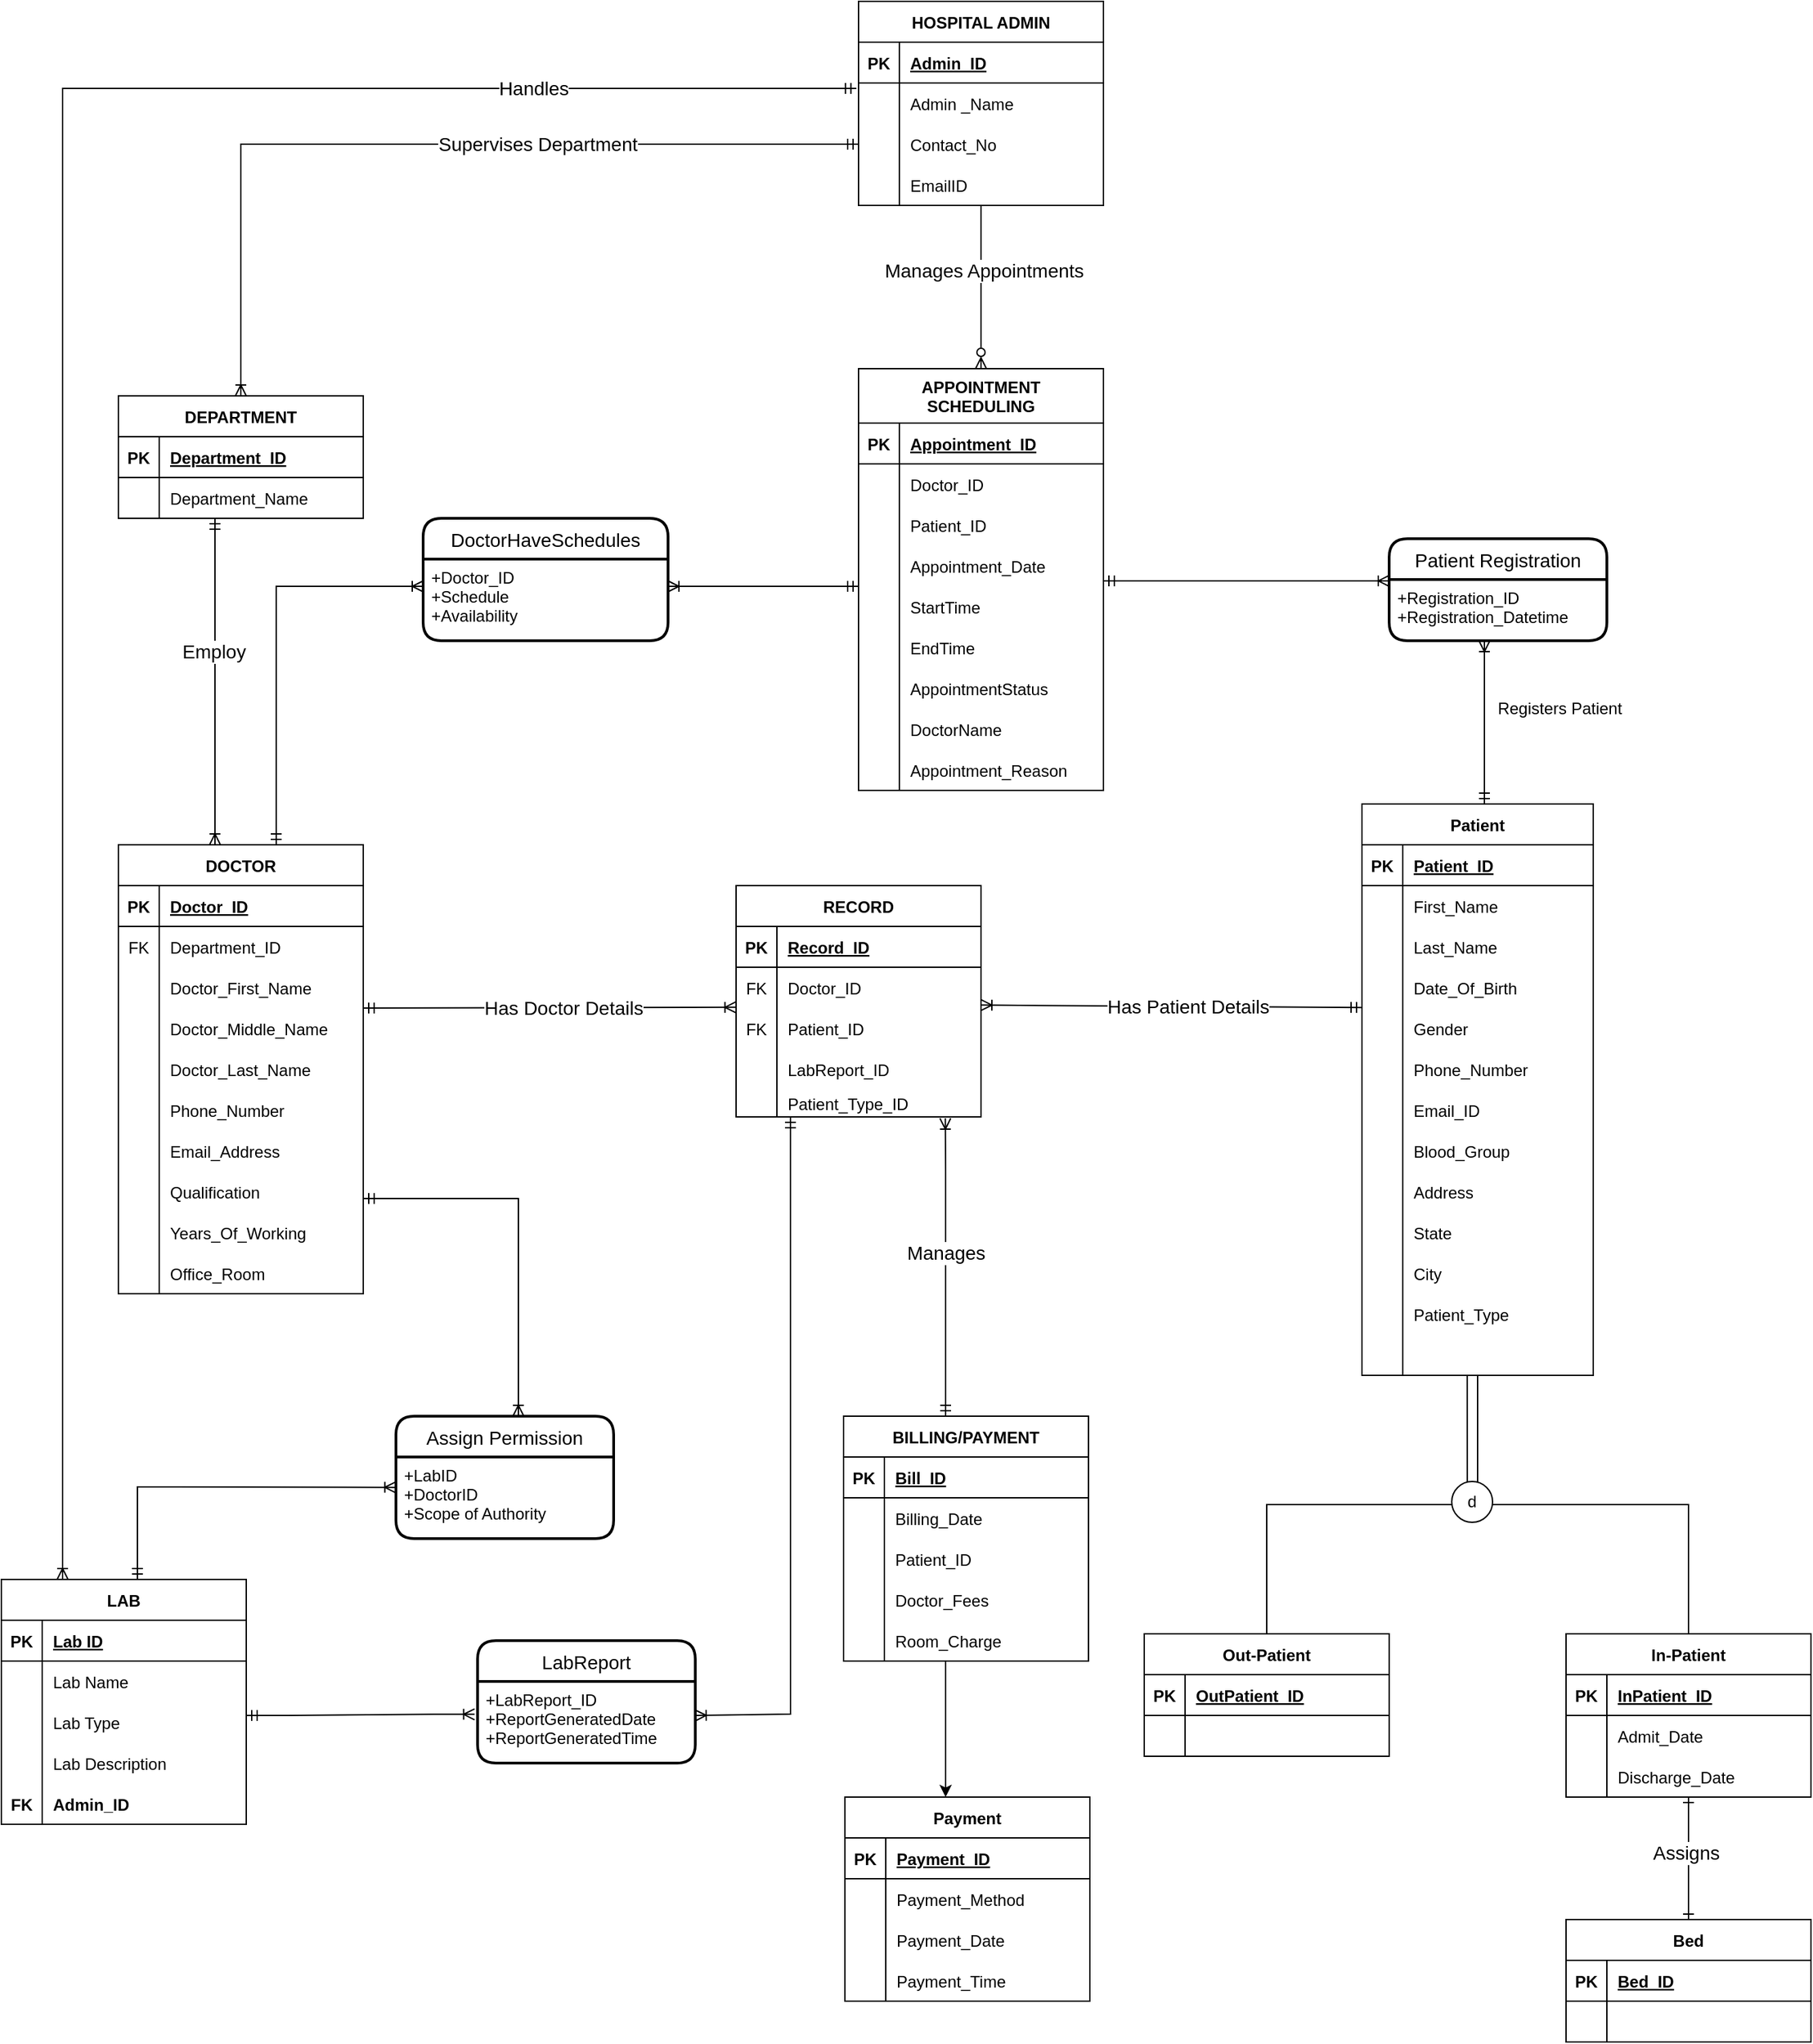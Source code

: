 <mxfile version="16.6.2" type="github"><diagram id="xjDkyIFC12fw8y9estLF" name="Page-1"><mxGraphModel dx="989" dy="513" grid="1" gridSize="10" guides="1" tooltips="1" connect="1" arrows="1" fold="1" page="1" pageScale="1" pageWidth="850" pageHeight="1100" math="0" shadow="0"><root><mxCell id="0"/><mxCell id="1" parent="0"/><mxCell id="rsGnVudUriWGTI6FNBMc-1" value="" style="rounded=0;orthogonalLoop=1;jettySize=auto;html=1;endArrow=ERzeroToMany;endFill=0;" edge="1" parent="1" source="rsGnVudUriWGTI6FNBMc-30" target="rsGnVudUriWGTI6FNBMc-89"><mxGeometry relative="1" as="geometry"><mxPoint x="660" y="310" as="sourcePoint"/><mxPoint x="660" y="390" as="targetPoint"/></mxGeometry></mxCell><mxCell id="rsGnVudUriWGTI6FNBMc-2" value="Manages Appointments" style="edgeLabel;html=1;align=center;verticalAlign=middle;resizable=0;points=[];fontSize=14;" vertex="1" connectable="0" parent="rsGnVudUriWGTI6FNBMc-1"><mxGeometry x="-0.204" y="2" relative="1" as="geometry"><mxPoint as="offset"/></mxGeometry></mxCell><mxCell id="rsGnVudUriWGTI6FNBMc-3" value="" style="edgeStyle=orthogonalEdgeStyle;rounded=0;orthogonalLoop=1;jettySize=auto;html=1;startArrow=ERmandOne;startFill=0;endArrow=ERoneToMany;endFill=0;exitX=0;exitY=0.5;exitDx=0;exitDy=0;" edge="1" parent="1" source="rsGnVudUriWGTI6FNBMc-27" target="rsGnVudUriWGTI6FNBMc-49"><mxGeometry relative="1" as="geometry"><mxPoint x="330" y="330" as="targetPoint"/><mxPoint x="510" y="280" as="sourcePoint"/></mxGeometry></mxCell><mxCell id="rsGnVudUriWGTI6FNBMc-4" value="Supervises Department" style="edgeLabel;html=1;align=center;verticalAlign=middle;resizable=0;points=[];fontSize=14;" vertex="1" connectable="0" parent="rsGnVudUriWGTI6FNBMc-3"><mxGeometry x="-0.238" y="3" relative="1" as="geometry"><mxPoint x="7" y="-3" as="offset"/></mxGeometry></mxCell><mxCell id="rsGnVudUriWGTI6FNBMc-7" value="" style="rounded=0;orthogonalLoop=1;jettySize=auto;html=1;endArrow=ERmandOne;endFill=0;startArrow=ERoneToMany;startFill=0;exitX=0.721;exitY=1.05;exitDx=0;exitDy=0;exitPerimeter=0;" edge="1" parent="1"><mxGeometry relative="1" as="geometry"><mxPoint x="734" y="1080" as="targetPoint"/><Array as="points"><mxPoint x="734" y="900"/><mxPoint x="734" y="940"/><mxPoint x="734" y="990"/></Array><mxPoint x="733.78" y="861" as="sourcePoint"/></mxGeometry></mxCell><mxCell id="rsGnVudUriWGTI6FNBMc-8" value="Manages" style="edgeLabel;html=1;align=center;verticalAlign=middle;resizable=0;points=[];fontSize=14;" vertex="1" connectable="0" parent="rsGnVudUriWGTI6FNBMc-7"><mxGeometry x="-0.095" relative="1" as="geometry"><mxPoint as="offset"/></mxGeometry></mxCell><mxCell id="rsGnVudUriWGTI6FNBMc-9" value="" style="edgeStyle=orthogonalEdgeStyle;rounded=0;orthogonalLoop=1;jettySize=auto;html=1;startArrow=ERmandOne;startFill=0;endArrow=ERoneToMany;endFill=0;exitX=-0.009;exitY=0.133;exitDx=0;exitDy=0;entryX=0.25;entryY=0;entryDx=0;entryDy=0;exitPerimeter=0;" edge="1" parent="1" source="rsGnVudUriWGTI6FNBMc-24" target="rsGnVudUriWGTI6FNBMc-33"><mxGeometry relative="1" as="geometry"><mxPoint x="510" y="265" as="sourcePoint"/><mxPoint x="240" y="760" as="targetPoint"/></mxGeometry></mxCell><mxCell id="rsGnVudUriWGTI6FNBMc-10" value="Handles" style="edgeLabel;html=1;align=center;verticalAlign=middle;resizable=0;points=[];fontSize=14;" vertex="1" connectable="0" parent="rsGnVudUriWGTI6FNBMc-9"><mxGeometry x="-0.455" relative="1" as="geometry"><mxPoint x="220" as="offset"/></mxGeometry></mxCell><mxCell id="rsGnVudUriWGTI6FNBMc-16" value="" style="rounded=0;orthogonalLoop=1;jettySize=auto;html=1;startArrow=ERoneToMany;startFill=0;endArrow=ERmandOne;endFill=0;entryX=0.961;entryY=0;entryDx=0;entryDy=0;entryPerimeter=0;exitX=-0.001;exitY=-0.019;exitDx=0;exitDy=0;exitPerimeter=0;" edge="1" parent="1" source="rsGnVudUriWGTI6FNBMc-212"><mxGeometry relative="1" as="geometry"><mxPoint x="305.98" y="780" as="targetPoint"/><mxPoint x="588.08" y="778.38" as="sourcePoint"/><Array as="points"/></mxGeometry></mxCell><mxCell id="rsGnVudUriWGTI6FNBMc-17" value="Has Doctor Details" style="edgeLabel;html=1;align=center;verticalAlign=middle;resizable=0;points=[];fontSize=14;" vertex="1" connectable="0" parent="rsGnVudUriWGTI6FNBMc-16"><mxGeometry x="-0.153" y="1" relative="1" as="geometry"><mxPoint x="-11" y="-1" as="offset"/></mxGeometry></mxCell><mxCell id="rsGnVudUriWGTI6FNBMc-18" value="" style="rounded=0;orthogonalLoop=1;jettySize=auto;html=1;startArrow=ERoneToMany;startFill=0;endArrow=ERmandOne;endFill=0;exitX=1;exitY=0.927;exitDx=0;exitDy=0;exitPerimeter=0;" edge="1" parent="1" source="rsGnVudUriWGTI6FNBMc-209"><mxGeometry relative="1" as="geometry"><mxPoint x="1040" y="779.586" as="targetPoint"/><mxPoint x="761.44" y="778.23" as="sourcePoint"/></mxGeometry></mxCell><mxCell id="rsGnVudUriWGTI6FNBMc-19" value="Has Patient Details" style="edgeLabel;html=1;align=center;verticalAlign=middle;resizable=0;points=[];fontSize=14;" vertex="1" connectable="0" parent="rsGnVudUriWGTI6FNBMc-18"><mxGeometry x="0.083" relative="1" as="geometry"><mxPoint as="offset"/></mxGeometry></mxCell><mxCell id="rsGnVudUriWGTI6FNBMc-20" value="HOSPITAL ADMIN" style="shape=table;startSize=30;container=1;collapsible=1;childLayout=tableLayout;fixedRows=1;rowLines=0;fontStyle=1;align=center;resizeLast=1;" vertex="1" parent="1"><mxGeometry x="670" y="40" width="180" height="150" as="geometry"/></mxCell><mxCell id="rsGnVudUriWGTI6FNBMc-21" value="" style="shape=tableRow;horizontal=0;startSize=0;swimlaneHead=0;swimlaneBody=0;fillColor=none;collapsible=0;dropTarget=0;points=[[0,0.5],[1,0.5]];portConstraint=eastwest;top=0;left=0;right=0;bottom=1;" vertex="1" parent="rsGnVudUriWGTI6FNBMc-20"><mxGeometry y="30" width="180" height="30" as="geometry"/></mxCell><mxCell id="rsGnVudUriWGTI6FNBMc-22" value="PK" style="shape=partialRectangle;connectable=0;fillColor=none;top=0;left=0;bottom=0;right=0;fontStyle=1;overflow=hidden;" vertex="1" parent="rsGnVudUriWGTI6FNBMc-21"><mxGeometry width="30" height="30" as="geometry"><mxRectangle width="30" height="30" as="alternateBounds"/></mxGeometry></mxCell><mxCell id="rsGnVudUriWGTI6FNBMc-23" value="Admin_ID" style="shape=partialRectangle;connectable=0;fillColor=none;top=0;left=0;bottom=0;right=0;align=left;spacingLeft=6;fontStyle=5;overflow=hidden;" vertex="1" parent="rsGnVudUriWGTI6FNBMc-21"><mxGeometry x="30" width="150" height="30" as="geometry"><mxRectangle width="150" height="30" as="alternateBounds"/></mxGeometry></mxCell><mxCell id="rsGnVudUriWGTI6FNBMc-24" value="" style="shape=tableRow;horizontal=0;startSize=0;swimlaneHead=0;swimlaneBody=0;fillColor=none;collapsible=0;dropTarget=0;points=[[0,0.5],[1,0.5]];portConstraint=eastwest;top=0;left=0;right=0;bottom=0;" vertex="1" parent="rsGnVudUriWGTI6FNBMc-20"><mxGeometry y="60" width="180" height="30" as="geometry"/></mxCell><mxCell id="rsGnVudUriWGTI6FNBMc-25" value="" style="shape=partialRectangle;connectable=0;fillColor=none;top=0;left=0;bottom=0;right=0;editable=1;overflow=hidden;" vertex="1" parent="rsGnVudUriWGTI6FNBMc-24"><mxGeometry width="30" height="30" as="geometry"><mxRectangle width="30" height="30" as="alternateBounds"/></mxGeometry></mxCell><mxCell id="rsGnVudUriWGTI6FNBMc-26" value="Admin _Name" style="shape=partialRectangle;connectable=0;fillColor=none;top=0;left=0;bottom=0;right=0;align=left;spacingLeft=6;overflow=hidden;" vertex="1" parent="rsGnVudUriWGTI6FNBMc-24"><mxGeometry x="30" width="150" height="30" as="geometry"><mxRectangle width="150" height="30" as="alternateBounds"/></mxGeometry></mxCell><mxCell id="rsGnVudUriWGTI6FNBMc-27" value="" style="shape=tableRow;horizontal=0;startSize=0;swimlaneHead=0;swimlaneBody=0;fillColor=none;collapsible=0;dropTarget=0;points=[[0,0.5],[1,0.5]];portConstraint=eastwest;top=0;left=0;right=0;bottom=0;" vertex="1" parent="rsGnVudUriWGTI6FNBMc-20"><mxGeometry y="90" width="180" height="30" as="geometry"/></mxCell><mxCell id="rsGnVudUriWGTI6FNBMc-28" value="" style="shape=partialRectangle;connectable=0;fillColor=none;top=0;left=0;bottom=0;right=0;editable=1;overflow=hidden;" vertex="1" parent="rsGnVudUriWGTI6FNBMc-27"><mxGeometry width="30" height="30" as="geometry"><mxRectangle width="30" height="30" as="alternateBounds"/></mxGeometry></mxCell><mxCell id="rsGnVudUriWGTI6FNBMc-29" value="Contact_No" style="shape=partialRectangle;connectable=0;fillColor=none;top=0;left=0;bottom=0;right=0;align=left;spacingLeft=6;overflow=hidden;" vertex="1" parent="rsGnVudUriWGTI6FNBMc-27"><mxGeometry x="30" width="150" height="30" as="geometry"><mxRectangle width="150" height="30" as="alternateBounds"/></mxGeometry></mxCell><mxCell id="rsGnVudUriWGTI6FNBMc-30" value="" style="shape=tableRow;horizontal=0;startSize=0;swimlaneHead=0;swimlaneBody=0;fillColor=none;collapsible=0;dropTarget=0;points=[[0,0.5],[1,0.5]];portConstraint=eastwest;top=0;left=0;right=0;bottom=0;" vertex="1" parent="rsGnVudUriWGTI6FNBMc-20"><mxGeometry y="120" width="180" height="30" as="geometry"/></mxCell><mxCell id="rsGnVudUriWGTI6FNBMc-31" value="" style="shape=partialRectangle;connectable=0;fillColor=none;top=0;left=0;bottom=0;right=0;editable=1;overflow=hidden;" vertex="1" parent="rsGnVudUriWGTI6FNBMc-30"><mxGeometry width="30" height="30" as="geometry"><mxRectangle width="30" height="30" as="alternateBounds"/></mxGeometry></mxCell><mxCell id="rsGnVudUriWGTI6FNBMc-32" value="EmailID" style="shape=partialRectangle;connectable=0;fillColor=none;top=0;left=0;bottom=0;right=0;align=left;spacingLeft=6;overflow=hidden;" vertex="1" parent="rsGnVudUriWGTI6FNBMc-30"><mxGeometry x="30" width="150" height="30" as="geometry"><mxRectangle width="150" height="30" as="alternateBounds"/></mxGeometry></mxCell><mxCell id="rsGnVudUriWGTI6FNBMc-33" value="LAB" style="shape=table;startSize=30;container=1;collapsible=1;childLayout=tableLayout;fixedRows=1;rowLines=0;fontStyle=1;align=center;resizeLast=1;" vertex="1" parent="1"><mxGeometry x="40" y="1200" width="180" height="180" as="geometry"/></mxCell><mxCell id="rsGnVudUriWGTI6FNBMc-34" value="" style="shape=tableRow;horizontal=0;startSize=0;swimlaneHead=0;swimlaneBody=0;fillColor=none;collapsible=0;dropTarget=0;points=[[0,0.5],[1,0.5]];portConstraint=eastwest;top=0;left=0;right=0;bottom=1;" vertex="1" parent="rsGnVudUriWGTI6FNBMc-33"><mxGeometry y="30" width="180" height="30" as="geometry"/></mxCell><mxCell id="rsGnVudUriWGTI6FNBMc-35" value="PK" style="shape=partialRectangle;connectable=0;fillColor=none;top=0;left=0;bottom=0;right=0;fontStyle=1;overflow=hidden;" vertex="1" parent="rsGnVudUriWGTI6FNBMc-34"><mxGeometry width="30" height="30" as="geometry"><mxRectangle width="30" height="30" as="alternateBounds"/></mxGeometry></mxCell><mxCell id="rsGnVudUriWGTI6FNBMc-36" value="Lab ID" style="shape=partialRectangle;connectable=0;fillColor=none;top=0;left=0;bottom=0;right=0;align=left;spacingLeft=6;fontStyle=5;overflow=hidden;" vertex="1" parent="rsGnVudUriWGTI6FNBMc-34"><mxGeometry x="30" width="150" height="30" as="geometry"><mxRectangle width="150" height="30" as="alternateBounds"/></mxGeometry></mxCell><mxCell id="rsGnVudUriWGTI6FNBMc-37" value="" style="shape=tableRow;horizontal=0;startSize=0;swimlaneHead=0;swimlaneBody=0;fillColor=none;collapsible=0;dropTarget=0;points=[[0,0.5],[1,0.5]];portConstraint=eastwest;top=0;left=0;right=0;bottom=0;" vertex="1" parent="rsGnVudUriWGTI6FNBMc-33"><mxGeometry y="60" width="180" height="30" as="geometry"/></mxCell><mxCell id="rsGnVudUriWGTI6FNBMc-38" value="" style="shape=partialRectangle;connectable=0;fillColor=none;top=0;left=0;bottom=0;right=0;editable=1;overflow=hidden;" vertex="1" parent="rsGnVudUriWGTI6FNBMc-37"><mxGeometry width="30" height="30" as="geometry"><mxRectangle width="30" height="30" as="alternateBounds"/></mxGeometry></mxCell><mxCell id="rsGnVudUriWGTI6FNBMc-39" value="Lab Name" style="shape=partialRectangle;connectable=0;fillColor=none;top=0;left=0;bottom=0;right=0;align=left;spacingLeft=6;overflow=hidden;" vertex="1" parent="rsGnVudUriWGTI6FNBMc-37"><mxGeometry x="30" width="150" height="30" as="geometry"><mxRectangle width="150" height="30" as="alternateBounds"/></mxGeometry></mxCell><mxCell id="rsGnVudUriWGTI6FNBMc-40" value="" style="shape=tableRow;horizontal=0;startSize=0;swimlaneHead=0;swimlaneBody=0;fillColor=none;collapsible=0;dropTarget=0;points=[[0,0.5],[1,0.5]];portConstraint=eastwest;top=0;left=0;right=0;bottom=0;" vertex="1" parent="rsGnVudUriWGTI6FNBMc-33"><mxGeometry y="90" width="180" height="30" as="geometry"/></mxCell><mxCell id="rsGnVudUriWGTI6FNBMc-41" value="" style="shape=partialRectangle;connectable=0;fillColor=none;top=0;left=0;bottom=0;right=0;editable=1;overflow=hidden;" vertex="1" parent="rsGnVudUriWGTI6FNBMc-40"><mxGeometry width="30" height="30" as="geometry"><mxRectangle width="30" height="30" as="alternateBounds"/></mxGeometry></mxCell><mxCell id="rsGnVudUriWGTI6FNBMc-42" value="Lab Type" style="shape=partialRectangle;connectable=0;fillColor=none;top=0;left=0;bottom=0;right=0;align=left;spacingLeft=6;overflow=hidden;" vertex="1" parent="rsGnVudUriWGTI6FNBMc-40"><mxGeometry x="30" width="150" height="30" as="geometry"><mxRectangle width="150" height="30" as="alternateBounds"/></mxGeometry></mxCell><mxCell id="rsGnVudUriWGTI6FNBMc-43" value="" style="shape=tableRow;horizontal=0;startSize=0;swimlaneHead=0;swimlaneBody=0;fillColor=none;collapsible=0;dropTarget=0;points=[[0,0.5],[1,0.5]];portConstraint=eastwest;top=0;left=0;right=0;bottom=0;" vertex="1" parent="rsGnVudUriWGTI6FNBMc-33"><mxGeometry y="120" width="180" height="30" as="geometry"/></mxCell><mxCell id="rsGnVudUriWGTI6FNBMc-44" value="" style="shape=partialRectangle;connectable=0;fillColor=none;top=0;left=0;bottom=0;right=0;editable=1;overflow=hidden;" vertex="1" parent="rsGnVudUriWGTI6FNBMc-43"><mxGeometry width="30" height="30" as="geometry"><mxRectangle width="30" height="30" as="alternateBounds"/></mxGeometry></mxCell><mxCell id="rsGnVudUriWGTI6FNBMc-45" value="Lab Description" style="shape=partialRectangle;connectable=0;fillColor=none;top=0;left=0;bottom=0;right=0;align=left;spacingLeft=6;overflow=hidden;" vertex="1" parent="rsGnVudUriWGTI6FNBMc-43"><mxGeometry x="30" width="150" height="30" as="geometry"><mxRectangle width="150" height="30" as="alternateBounds"/></mxGeometry></mxCell><mxCell id="rsGnVudUriWGTI6FNBMc-46" value="" style="shape=tableRow;horizontal=0;startSize=0;swimlaneHead=0;swimlaneBody=0;fillColor=none;collapsible=0;dropTarget=0;points=[[0,0.5],[1,0.5]];portConstraint=eastwest;top=0;left=0;right=0;bottom=0;" vertex="1" parent="rsGnVudUriWGTI6FNBMc-33"><mxGeometry y="150" width="180" height="30" as="geometry"/></mxCell><mxCell id="rsGnVudUriWGTI6FNBMc-47" value="FK" style="shape=partialRectangle;connectable=0;fillColor=none;top=0;left=0;bottom=0;right=0;editable=1;overflow=hidden;fontStyle=1" vertex="1" parent="rsGnVudUriWGTI6FNBMc-46"><mxGeometry width="30" height="30" as="geometry"><mxRectangle width="30" height="30" as="alternateBounds"/></mxGeometry></mxCell><mxCell id="rsGnVudUriWGTI6FNBMc-48" value="Admin_ID" style="shape=partialRectangle;connectable=0;fillColor=none;top=0;left=0;bottom=0;right=0;align=left;spacingLeft=6;overflow=hidden;fontStyle=1" vertex="1" parent="rsGnVudUriWGTI6FNBMc-46"><mxGeometry x="30" width="150" height="30" as="geometry"><mxRectangle width="150" height="30" as="alternateBounds"/></mxGeometry></mxCell><mxCell id="rsGnVudUriWGTI6FNBMc-49" value="DEPARTMENT" style="shape=table;startSize=30;container=1;collapsible=1;childLayout=tableLayout;fixedRows=1;rowLines=0;fontStyle=1;align=center;resizeLast=1;fontSize=12;" vertex="1" parent="1"><mxGeometry x="126" y="330" width="180" height="90" as="geometry"/></mxCell><mxCell id="rsGnVudUriWGTI6FNBMc-50" value="" style="shape=tableRow;horizontal=0;startSize=0;swimlaneHead=0;swimlaneBody=0;fillColor=none;collapsible=0;dropTarget=0;points=[[0,0.5],[1,0.5]];portConstraint=eastwest;top=0;left=0;right=0;bottom=1;fontSize=12;" vertex="1" parent="rsGnVudUriWGTI6FNBMc-49"><mxGeometry y="30" width="180" height="30" as="geometry"/></mxCell><mxCell id="rsGnVudUriWGTI6FNBMc-51" value="PK" style="shape=partialRectangle;connectable=0;fillColor=none;top=0;left=0;bottom=0;right=0;fontStyle=1;overflow=hidden;fontSize=12;" vertex="1" parent="rsGnVudUriWGTI6FNBMc-50"><mxGeometry width="30" height="30" as="geometry"><mxRectangle width="30" height="30" as="alternateBounds"/></mxGeometry></mxCell><mxCell id="rsGnVudUriWGTI6FNBMc-52" value="Department_ID" style="shape=partialRectangle;connectable=0;fillColor=none;top=0;left=0;bottom=0;right=0;align=left;spacingLeft=6;fontStyle=5;overflow=hidden;fontSize=12;" vertex="1" parent="rsGnVudUriWGTI6FNBMc-50"><mxGeometry x="30" width="150" height="30" as="geometry"><mxRectangle width="150" height="30" as="alternateBounds"/></mxGeometry></mxCell><mxCell id="rsGnVudUriWGTI6FNBMc-53" value="" style="shape=tableRow;horizontal=0;startSize=0;swimlaneHead=0;swimlaneBody=0;fillColor=none;collapsible=0;dropTarget=0;points=[[0,0.5],[1,0.5]];portConstraint=eastwest;top=0;left=0;right=0;bottom=0;fontSize=12;" vertex="1" parent="rsGnVudUriWGTI6FNBMc-49"><mxGeometry y="60" width="180" height="30" as="geometry"/></mxCell><mxCell id="rsGnVudUriWGTI6FNBMc-54" value="" style="shape=partialRectangle;connectable=0;fillColor=none;top=0;left=0;bottom=0;right=0;editable=1;overflow=hidden;fontSize=12;" vertex="1" parent="rsGnVudUriWGTI6FNBMc-53"><mxGeometry width="30" height="30" as="geometry"><mxRectangle width="30" height="30" as="alternateBounds"/></mxGeometry></mxCell><mxCell id="rsGnVudUriWGTI6FNBMc-55" value="Department_Name" style="shape=partialRectangle;connectable=0;fillColor=none;top=0;left=0;bottom=0;right=0;align=left;spacingLeft=6;overflow=hidden;fontSize=12;" vertex="1" parent="rsGnVudUriWGTI6FNBMc-53"><mxGeometry x="30" width="150" height="30" as="geometry"><mxRectangle width="150" height="30" as="alternateBounds"/></mxGeometry></mxCell><mxCell id="rsGnVudUriWGTI6FNBMc-56" value="DOCTOR" style="shape=table;startSize=30;container=1;collapsible=1;childLayout=tableLayout;fixedRows=1;rowLines=0;fontStyle=1;align=center;resizeLast=1;fontSize=12;" vertex="1" parent="1"><mxGeometry x="126" y="660" width="180" height="330" as="geometry"/></mxCell><mxCell id="rsGnVudUriWGTI6FNBMc-57" value="" style="shape=tableRow;horizontal=0;startSize=0;swimlaneHead=0;swimlaneBody=0;fillColor=none;collapsible=0;dropTarget=0;points=[[0,0.5],[1,0.5]];portConstraint=eastwest;top=0;left=0;right=0;bottom=1;fontSize=12;" vertex="1" parent="rsGnVudUriWGTI6FNBMc-56"><mxGeometry y="30" width="180" height="30" as="geometry"/></mxCell><mxCell id="rsGnVudUriWGTI6FNBMc-58" value="PK" style="shape=partialRectangle;connectable=0;fillColor=none;top=0;left=0;bottom=0;right=0;fontStyle=1;overflow=hidden;fontSize=12;" vertex="1" parent="rsGnVudUriWGTI6FNBMc-57"><mxGeometry width="30" height="30" as="geometry"><mxRectangle width="30" height="30" as="alternateBounds"/></mxGeometry></mxCell><mxCell id="rsGnVudUriWGTI6FNBMc-59" value="Doctor_ID" style="shape=partialRectangle;connectable=0;fillColor=none;top=0;left=0;bottom=0;right=0;align=left;spacingLeft=6;fontStyle=5;overflow=hidden;fontSize=12;" vertex="1" parent="rsGnVudUriWGTI6FNBMc-57"><mxGeometry x="30" width="150" height="30" as="geometry"><mxRectangle width="150" height="30" as="alternateBounds"/></mxGeometry></mxCell><mxCell id="rsGnVudUriWGTI6FNBMc-60" value="" style="shape=tableRow;horizontal=0;startSize=0;swimlaneHead=0;swimlaneBody=0;fillColor=none;collapsible=0;dropTarget=0;points=[[0,0.5],[1,0.5]];portConstraint=eastwest;top=0;left=0;right=0;bottom=0;fontSize=12;" vertex="1" parent="rsGnVudUriWGTI6FNBMc-56"><mxGeometry y="60" width="180" height="30" as="geometry"/></mxCell><mxCell id="rsGnVudUriWGTI6FNBMc-61" value="FK" style="shape=partialRectangle;connectable=0;fillColor=none;top=0;left=0;bottom=0;right=0;editable=1;overflow=hidden;fontSize=12;" vertex="1" parent="rsGnVudUriWGTI6FNBMc-60"><mxGeometry width="30" height="30" as="geometry"><mxRectangle width="30" height="30" as="alternateBounds"/></mxGeometry></mxCell><mxCell id="rsGnVudUriWGTI6FNBMc-62" value="Department_ID" style="shape=partialRectangle;connectable=0;fillColor=none;top=0;left=0;bottom=0;right=0;align=left;spacingLeft=6;overflow=hidden;fontSize=12;" vertex="1" parent="rsGnVudUriWGTI6FNBMc-60"><mxGeometry x="30" width="150" height="30" as="geometry"><mxRectangle width="150" height="30" as="alternateBounds"/></mxGeometry></mxCell><mxCell id="rsGnVudUriWGTI6FNBMc-63" value="" style="shape=tableRow;horizontal=0;startSize=0;swimlaneHead=0;swimlaneBody=0;fillColor=none;collapsible=0;dropTarget=0;points=[[0,0.5],[1,0.5]];portConstraint=eastwest;top=0;left=0;right=0;bottom=0;fontSize=12;" vertex="1" parent="rsGnVudUriWGTI6FNBMc-56"><mxGeometry y="90" width="180" height="30" as="geometry"/></mxCell><mxCell id="rsGnVudUriWGTI6FNBMc-64" value="" style="shape=partialRectangle;connectable=0;fillColor=none;top=0;left=0;bottom=0;right=0;editable=1;overflow=hidden;fontSize=12;" vertex="1" parent="rsGnVudUriWGTI6FNBMc-63"><mxGeometry width="30" height="30" as="geometry"><mxRectangle width="30" height="30" as="alternateBounds"/></mxGeometry></mxCell><mxCell id="rsGnVudUriWGTI6FNBMc-65" value="Doctor_First_Name" style="shape=partialRectangle;connectable=0;fillColor=none;top=0;left=0;bottom=0;right=0;align=left;spacingLeft=6;overflow=hidden;fontSize=12;" vertex="1" parent="rsGnVudUriWGTI6FNBMc-63"><mxGeometry x="30" width="150" height="30" as="geometry"><mxRectangle width="150" height="30" as="alternateBounds"/></mxGeometry></mxCell><mxCell id="rsGnVudUriWGTI6FNBMc-66" style="shape=tableRow;horizontal=0;startSize=0;swimlaneHead=0;swimlaneBody=0;fillColor=none;collapsible=0;dropTarget=0;points=[[0,0.5],[1,0.5]];portConstraint=eastwest;top=0;left=0;right=0;bottom=0;fontSize=12;" vertex="1" parent="rsGnVudUriWGTI6FNBMc-56"><mxGeometry y="120" width="180" height="30" as="geometry"/></mxCell><mxCell id="rsGnVudUriWGTI6FNBMc-67" style="shape=partialRectangle;connectable=0;fillColor=none;top=0;left=0;bottom=0;right=0;editable=1;overflow=hidden;fontSize=12;" vertex="1" parent="rsGnVudUriWGTI6FNBMc-66"><mxGeometry width="30" height="30" as="geometry"><mxRectangle width="30" height="30" as="alternateBounds"/></mxGeometry></mxCell><mxCell id="rsGnVudUriWGTI6FNBMc-68" value="Doctor_Middle_Name" style="shape=partialRectangle;connectable=0;fillColor=none;top=0;left=0;bottom=0;right=0;align=left;spacingLeft=6;overflow=hidden;fontSize=12;fontStyle=0" vertex="1" parent="rsGnVudUriWGTI6FNBMc-66"><mxGeometry x="30" width="150" height="30" as="geometry"><mxRectangle width="150" height="30" as="alternateBounds"/></mxGeometry></mxCell><mxCell id="rsGnVudUriWGTI6FNBMc-69" style="shape=tableRow;horizontal=0;startSize=0;swimlaneHead=0;swimlaneBody=0;fillColor=none;collapsible=0;dropTarget=0;points=[[0,0.5],[1,0.5]];portConstraint=eastwest;top=0;left=0;right=0;bottom=0;fontSize=12;" vertex="1" parent="rsGnVudUriWGTI6FNBMc-56"><mxGeometry y="150" width="180" height="30" as="geometry"/></mxCell><mxCell id="rsGnVudUriWGTI6FNBMc-70" style="shape=partialRectangle;connectable=0;fillColor=none;top=0;left=0;bottom=0;right=0;editable=1;overflow=hidden;fontSize=12;" vertex="1" parent="rsGnVudUriWGTI6FNBMc-69"><mxGeometry width="30" height="30" as="geometry"><mxRectangle width="30" height="30" as="alternateBounds"/></mxGeometry></mxCell><mxCell id="rsGnVudUriWGTI6FNBMc-71" value="Doctor_Last_Name" style="shape=partialRectangle;connectable=0;fillColor=none;top=0;left=0;bottom=0;right=0;align=left;spacingLeft=6;overflow=hidden;fontSize=12;" vertex="1" parent="rsGnVudUriWGTI6FNBMc-69"><mxGeometry x="30" width="150" height="30" as="geometry"><mxRectangle width="150" height="30" as="alternateBounds"/></mxGeometry></mxCell><mxCell id="rsGnVudUriWGTI6FNBMc-72" value="" style="shape=tableRow;horizontal=0;startSize=0;swimlaneHead=0;swimlaneBody=0;fillColor=none;collapsible=0;dropTarget=0;points=[[0,0.5],[1,0.5]];portConstraint=eastwest;top=0;left=0;right=0;bottom=0;fontSize=12;" vertex="1" parent="rsGnVudUriWGTI6FNBMc-56"><mxGeometry y="180" width="180" height="30" as="geometry"/></mxCell><mxCell id="rsGnVudUriWGTI6FNBMc-73" value="" style="shape=partialRectangle;connectable=0;fillColor=none;top=0;left=0;bottom=0;right=0;editable=1;overflow=hidden;fontSize=12;" vertex="1" parent="rsGnVudUriWGTI6FNBMc-72"><mxGeometry width="30" height="30" as="geometry"><mxRectangle width="30" height="30" as="alternateBounds"/></mxGeometry></mxCell><mxCell id="rsGnVudUriWGTI6FNBMc-74" value="Phone_Number" style="shape=partialRectangle;connectable=0;fillColor=none;top=0;left=0;bottom=0;right=0;align=left;spacingLeft=6;overflow=hidden;fontSize=12;" vertex="1" parent="rsGnVudUriWGTI6FNBMc-72"><mxGeometry x="30" width="150" height="30" as="geometry"><mxRectangle width="150" height="30" as="alternateBounds"/></mxGeometry></mxCell><mxCell id="rsGnVudUriWGTI6FNBMc-75" style="shape=tableRow;horizontal=0;startSize=0;swimlaneHead=0;swimlaneBody=0;fillColor=none;collapsible=0;dropTarget=0;points=[[0,0.5],[1,0.5]];portConstraint=eastwest;top=0;left=0;right=0;bottom=0;fontSize=12;" vertex="1" parent="rsGnVudUriWGTI6FNBMc-56"><mxGeometry y="210" width="180" height="30" as="geometry"/></mxCell><mxCell id="rsGnVudUriWGTI6FNBMc-76" style="shape=partialRectangle;connectable=0;fillColor=none;top=0;left=0;bottom=0;right=0;editable=1;overflow=hidden;fontSize=12;" vertex="1" parent="rsGnVudUriWGTI6FNBMc-75"><mxGeometry width="30" height="30" as="geometry"><mxRectangle width="30" height="30" as="alternateBounds"/></mxGeometry></mxCell><mxCell id="rsGnVudUriWGTI6FNBMc-77" value="Email_Address" style="shape=partialRectangle;connectable=0;fillColor=none;top=0;left=0;bottom=0;right=0;align=left;spacingLeft=6;overflow=hidden;fontSize=12;" vertex="1" parent="rsGnVudUriWGTI6FNBMc-75"><mxGeometry x="30" width="150" height="30" as="geometry"><mxRectangle width="150" height="30" as="alternateBounds"/></mxGeometry></mxCell><mxCell id="rsGnVudUriWGTI6FNBMc-78" style="shape=tableRow;horizontal=0;startSize=0;swimlaneHead=0;swimlaneBody=0;fillColor=none;collapsible=0;dropTarget=0;points=[[0,0.5],[1,0.5]];portConstraint=eastwest;top=0;left=0;right=0;bottom=0;fontSize=12;" vertex="1" parent="rsGnVudUriWGTI6FNBMc-56"><mxGeometry y="240" width="180" height="30" as="geometry"/></mxCell><mxCell id="rsGnVudUriWGTI6FNBMc-79" style="shape=partialRectangle;connectable=0;fillColor=none;top=0;left=0;bottom=0;right=0;editable=1;overflow=hidden;fontSize=12;" vertex="1" parent="rsGnVudUriWGTI6FNBMc-78"><mxGeometry width="30" height="30" as="geometry"><mxRectangle width="30" height="30" as="alternateBounds"/></mxGeometry></mxCell><mxCell id="rsGnVudUriWGTI6FNBMc-80" value="Qualification" style="shape=partialRectangle;connectable=0;fillColor=none;top=0;left=0;bottom=0;right=0;align=left;spacingLeft=6;overflow=hidden;fontSize=12;" vertex="1" parent="rsGnVudUriWGTI6FNBMc-78"><mxGeometry x="30" width="150" height="30" as="geometry"><mxRectangle width="150" height="30" as="alternateBounds"/></mxGeometry></mxCell><mxCell id="rsGnVudUriWGTI6FNBMc-81" style="shape=tableRow;horizontal=0;startSize=0;swimlaneHead=0;swimlaneBody=0;fillColor=none;collapsible=0;dropTarget=0;points=[[0,0.5],[1,0.5]];portConstraint=eastwest;top=0;left=0;right=0;bottom=0;fontSize=12;" vertex="1" parent="rsGnVudUriWGTI6FNBMc-56"><mxGeometry y="270" width="180" height="30" as="geometry"/></mxCell><mxCell id="rsGnVudUriWGTI6FNBMc-82" style="shape=partialRectangle;connectable=0;fillColor=none;top=0;left=0;bottom=0;right=0;editable=1;overflow=hidden;fontSize=12;" vertex="1" parent="rsGnVudUriWGTI6FNBMc-81"><mxGeometry width="30" height="30" as="geometry"><mxRectangle width="30" height="30" as="alternateBounds"/></mxGeometry></mxCell><mxCell id="rsGnVudUriWGTI6FNBMc-83" value="Years_Of_Working" style="shape=partialRectangle;connectable=0;fillColor=none;top=0;left=0;bottom=0;right=0;align=left;spacingLeft=6;overflow=hidden;fontSize=12;" vertex="1" parent="rsGnVudUriWGTI6FNBMc-81"><mxGeometry x="30" width="150" height="30" as="geometry"><mxRectangle width="150" height="30" as="alternateBounds"/></mxGeometry></mxCell><mxCell id="rsGnVudUriWGTI6FNBMc-84" style="shape=tableRow;horizontal=0;startSize=0;swimlaneHead=0;swimlaneBody=0;fillColor=none;collapsible=0;dropTarget=0;points=[[0,0.5],[1,0.5]];portConstraint=eastwest;top=0;left=0;right=0;bottom=0;fontSize=12;" vertex="1" parent="rsGnVudUriWGTI6FNBMc-56"><mxGeometry y="300" width="180" height="30" as="geometry"/></mxCell><mxCell id="rsGnVudUriWGTI6FNBMc-85" style="shape=partialRectangle;connectable=0;fillColor=none;top=0;left=0;bottom=0;right=0;editable=1;overflow=hidden;fontSize=12;" vertex="1" parent="rsGnVudUriWGTI6FNBMc-84"><mxGeometry width="30" height="30" as="geometry"><mxRectangle width="30" height="30" as="alternateBounds"/></mxGeometry></mxCell><mxCell id="rsGnVudUriWGTI6FNBMc-86" value="Office_Room" style="shape=partialRectangle;connectable=0;fillColor=none;top=0;left=0;bottom=0;right=0;align=left;spacingLeft=6;overflow=hidden;fontSize=12;labelBorderColor=none;" vertex="1" parent="rsGnVudUriWGTI6FNBMc-84"><mxGeometry x="30" width="150" height="30" as="geometry"><mxRectangle width="150" height="30" as="alternateBounds"/></mxGeometry></mxCell><mxCell id="rsGnVudUriWGTI6FNBMc-87" value="" style="fontSize=12;html=1;endArrow=ERoneToMany;rounded=0;startArrow=ERmandOne;startFill=0;endFill=0;" edge="1" parent="1"><mxGeometry width="100" height="100" relative="1" as="geometry"><mxPoint x="197" y="420" as="sourcePoint"/><mxPoint x="197" y="660" as="targetPoint"/></mxGeometry></mxCell><mxCell id="rsGnVudUriWGTI6FNBMc-88" value="&lt;font style=&quot;font-size: 14px&quot;&gt;Employ&lt;/font&gt;" style="edgeLabel;html=1;align=center;verticalAlign=middle;resizable=0;points=[];" vertex="1" connectable="0" parent="rsGnVudUriWGTI6FNBMc-87"><mxGeometry x="-0.183" y="-1" relative="1" as="geometry"><mxPoint as="offset"/></mxGeometry></mxCell><mxCell id="rsGnVudUriWGTI6FNBMc-89" value="APPOINTMENT &#10;SCHEDULING" style="shape=table;startSize=40;container=1;collapsible=1;childLayout=tableLayout;fixedRows=1;rowLines=0;fontStyle=1;align=center;resizeLast=1;fontSize=12;" vertex="1" parent="1"><mxGeometry x="670" y="310" width="180" height="310" as="geometry"/></mxCell><mxCell id="rsGnVudUriWGTI6FNBMc-90" value="" style="shape=tableRow;horizontal=0;startSize=0;swimlaneHead=0;swimlaneBody=0;fillColor=none;collapsible=0;dropTarget=0;points=[[0,0.5],[1,0.5]];portConstraint=eastwest;top=0;left=0;right=0;bottom=1;fontSize=12;" vertex="1" parent="rsGnVudUriWGTI6FNBMc-89"><mxGeometry y="40" width="180" height="30" as="geometry"/></mxCell><mxCell id="rsGnVudUriWGTI6FNBMc-91" value="PK" style="shape=partialRectangle;connectable=0;fillColor=none;top=0;left=0;bottom=0;right=0;fontStyle=1;overflow=hidden;fontSize=12;" vertex="1" parent="rsGnVudUriWGTI6FNBMc-90"><mxGeometry width="30" height="30" as="geometry"><mxRectangle width="30" height="30" as="alternateBounds"/></mxGeometry></mxCell><mxCell id="rsGnVudUriWGTI6FNBMc-92" value="Appointment_ID" style="shape=partialRectangle;connectable=0;fillColor=none;top=0;left=0;bottom=0;right=0;align=left;spacingLeft=6;fontStyle=5;overflow=hidden;fontSize=12;" vertex="1" parent="rsGnVudUriWGTI6FNBMc-90"><mxGeometry x="30" width="150" height="30" as="geometry"><mxRectangle width="150" height="30" as="alternateBounds"/></mxGeometry></mxCell><mxCell id="rsGnVudUriWGTI6FNBMc-93" value="" style="shape=tableRow;horizontal=0;startSize=0;swimlaneHead=0;swimlaneBody=0;fillColor=none;collapsible=0;dropTarget=0;points=[[0,0.5],[1,0.5]];portConstraint=eastwest;top=0;left=0;right=0;bottom=0;fontSize=12;" vertex="1" parent="rsGnVudUriWGTI6FNBMc-89"><mxGeometry y="70" width="180" height="30" as="geometry"/></mxCell><mxCell id="rsGnVudUriWGTI6FNBMc-94" value="" style="shape=partialRectangle;connectable=0;fillColor=none;top=0;left=0;bottom=0;right=0;editable=1;overflow=hidden;fontSize=12;" vertex="1" parent="rsGnVudUriWGTI6FNBMc-93"><mxGeometry width="30" height="30" as="geometry"><mxRectangle width="30" height="30" as="alternateBounds"/></mxGeometry></mxCell><mxCell id="rsGnVudUriWGTI6FNBMc-95" value="Doctor_ID" style="shape=partialRectangle;connectable=0;fillColor=none;top=0;left=0;bottom=0;right=0;align=left;spacingLeft=6;overflow=hidden;fontSize=12;" vertex="1" parent="rsGnVudUriWGTI6FNBMc-93"><mxGeometry x="30" width="150" height="30" as="geometry"><mxRectangle width="150" height="30" as="alternateBounds"/></mxGeometry></mxCell><mxCell id="rsGnVudUriWGTI6FNBMc-96" style="shape=tableRow;horizontal=0;startSize=0;swimlaneHead=0;swimlaneBody=0;fillColor=none;collapsible=0;dropTarget=0;points=[[0,0.5],[1,0.5]];portConstraint=eastwest;top=0;left=0;right=0;bottom=0;fontSize=12;" vertex="1" parent="rsGnVudUriWGTI6FNBMc-89"><mxGeometry y="100" width="180" height="30" as="geometry"/></mxCell><mxCell id="rsGnVudUriWGTI6FNBMc-97" style="shape=partialRectangle;connectable=0;fillColor=none;top=0;left=0;bottom=0;right=0;editable=1;overflow=hidden;fontSize=12;" vertex="1" parent="rsGnVudUriWGTI6FNBMc-96"><mxGeometry width="30" height="30" as="geometry"><mxRectangle width="30" height="30" as="alternateBounds"/></mxGeometry></mxCell><mxCell id="rsGnVudUriWGTI6FNBMc-98" value="Patient_ID" style="shape=partialRectangle;connectable=0;fillColor=none;top=0;left=0;bottom=0;right=0;align=left;spacingLeft=6;overflow=hidden;fontSize=12;" vertex="1" parent="rsGnVudUriWGTI6FNBMc-96"><mxGeometry x="30" width="150" height="30" as="geometry"><mxRectangle width="150" height="30" as="alternateBounds"/></mxGeometry></mxCell><mxCell id="rsGnVudUriWGTI6FNBMc-99" style="shape=tableRow;horizontal=0;startSize=0;swimlaneHead=0;swimlaneBody=0;fillColor=none;collapsible=0;dropTarget=0;points=[[0,0.5],[1,0.5]];portConstraint=eastwest;top=0;left=0;right=0;bottom=0;fontSize=12;" vertex="1" parent="rsGnVudUriWGTI6FNBMc-89"><mxGeometry y="130" width="180" height="30" as="geometry"/></mxCell><mxCell id="rsGnVudUriWGTI6FNBMc-100" style="shape=partialRectangle;connectable=0;fillColor=none;top=0;left=0;bottom=0;right=0;editable=1;overflow=hidden;fontSize=12;" vertex="1" parent="rsGnVudUriWGTI6FNBMc-99"><mxGeometry width="30" height="30" as="geometry"><mxRectangle width="30" height="30" as="alternateBounds"/></mxGeometry></mxCell><mxCell id="rsGnVudUriWGTI6FNBMc-101" value="Appointment_Date" style="shape=partialRectangle;connectable=0;fillColor=none;top=0;left=0;bottom=0;right=0;align=left;spacingLeft=6;overflow=hidden;fontSize=12;fontStyle=0" vertex="1" parent="rsGnVudUriWGTI6FNBMc-99"><mxGeometry x="30" width="150" height="30" as="geometry"><mxRectangle width="150" height="30" as="alternateBounds"/></mxGeometry></mxCell><mxCell id="rsGnVudUriWGTI6FNBMc-102" style="shape=tableRow;horizontal=0;startSize=0;swimlaneHead=0;swimlaneBody=0;fillColor=none;collapsible=0;dropTarget=0;points=[[0,0.5],[1,0.5]];portConstraint=eastwest;top=0;left=0;right=0;bottom=0;fontSize=12;" vertex="1" parent="rsGnVudUriWGTI6FNBMc-89"><mxGeometry y="160" width="180" height="30" as="geometry"/></mxCell><mxCell id="rsGnVudUriWGTI6FNBMc-103" style="shape=partialRectangle;connectable=0;fillColor=none;top=0;left=0;bottom=0;right=0;editable=1;overflow=hidden;fontSize=12;" vertex="1" parent="rsGnVudUriWGTI6FNBMc-102"><mxGeometry width="30" height="30" as="geometry"><mxRectangle width="30" height="30" as="alternateBounds"/></mxGeometry></mxCell><mxCell id="rsGnVudUriWGTI6FNBMc-104" value="StartTime" style="shape=partialRectangle;connectable=0;fillColor=none;top=0;left=0;bottom=0;right=0;align=left;spacingLeft=6;overflow=hidden;fontSize=12;fontStyle=0" vertex="1" parent="rsGnVudUriWGTI6FNBMc-102"><mxGeometry x="30" width="150" height="30" as="geometry"><mxRectangle width="150" height="30" as="alternateBounds"/></mxGeometry></mxCell><mxCell id="rsGnVudUriWGTI6FNBMc-105" style="shape=tableRow;horizontal=0;startSize=0;swimlaneHead=0;swimlaneBody=0;fillColor=none;collapsible=0;dropTarget=0;points=[[0,0.5],[1,0.5]];portConstraint=eastwest;top=0;left=0;right=0;bottom=0;fontSize=12;" vertex="1" parent="rsGnVudUriWGTI6FNBMc-89"><mxGeometry y="190" width="180" height="30" as="geometry"/></mxCell><mxCell id="rsGnVudUriWGTI6FNBMc-106" style="shape=partialRectangle;connectable=0;fillColor=none;top=0;left=0;bottom=0;right=0;editable=1;overflow=hidden;fontSize=12;" vertex="1" parent="rsGnVudUriWGTI6FNBMc-105"><mxGeometry width="30" height="30" as="geometry"><mxRectangle width="30" height="30" as="alternateBounds"/></mxGeometry></mxCell><mxCell id="rsGnVudUriWGTI6FNBMc-107" value="EndTime" style="shape=partialRectangle;connectable=0;fillColor=none;top=0;left=0;bottom=0;right=0;align=left;spacingLeft=6;overflow=hidden;fontSize=12;fontStyle=0" vertex="1" parent="rsGnVudUriWGTI6FNBMc-105"><mxGeometry x="30" width="150" height="30" as="geometry"><mxRectangle width="150" height="30" as="alternateBounds"/></mxGeometry></mxCell><mxCell id="rsGnVudUriWGTI6FNBMc-108" style="shape=tableRow;horizontal=0;startSize=0;swimlaneHead=0;swimlaneBody=0;fillColor=none;collapsible=0;dropTarget=0;points=[[0,0.5],[1,0.5]];portConstraint=eastwest;top=0;left=0;right=0;bottom=0;fontSize=12;" vertex="1" parent="rsGnVudUriWGTI6FNBMc-89"><mxGeometry y="220" width="180" height="30" as="geometry"/></mxCell><mxCell id="rsGnVudUriWGTI6FNBMc-109" style="shape=partialRectangle;connectable=0;fillColor=none;top=0;left=0;bottom=0;right=0;editable=1;overflow=hidden;fontSize=12;" vertex="1" parent="rsGnVudUriWGTI6FNBMc-108"><mxGeometry width="30" height="30" as="geometry"><mxRectangle width="30" height="30" as="alternateBounds"/></mxGeometry></mxCell><mxCell id="rsGnVudUriWGTI6FNBMc-110" value="AppointmentStatus" style="shape=partialRectangle;connectable=0;fillColor=none;top=0;left=0;bottom=0;right=0;align=left;spacingLeft=6;overflow=hidden;fontSize=12;fontStyle=0" vertex="1" parent="rsGnVudUriWGTI6FNBMc-108"><mxGeometry x="30" width="150" height="30" as="geometry"><mxRectangle width="150" height="30" as="alternateBounds"/></mxGeometry></mxCell><mxCell id="rsGnVudUriWGTI6FNBMc-111" style="shape=tableRow;horizontal=0;startSize=0;swimlaneHead=0;swimlaneBody=0;fillColor=none;collapsible=0;dropTarget=0;points=[[0,0.5],[1,0.5]];portConstraint=eastwest;top=0;left=0;right=0;bottom=0;fontSize=12;" vertex="1" parent="rsGnVudUriWGTI6FNBMc-89"><mxGeometry y="250" width="180" height="30" as="geometry"/></mxCell><mxCell id="rsGnVudUriWGTI6FNBMc-112" style="shape=partialRectangle;connectable=0;fillColor=none;top=0;left=0;bottom=0;right=0;editable=1;overflow=hidden;fontSize=12;" vertex="1" parent="rsGnVudUriWGTI6FNBMc-111"><mxGeometry width="30" height="30" as="geometry"><mxRectangle width="30" height="30" as="alternateBounds"/></mxGeometry></mxCell><mxCell id="rsGnVudUriWGTI6FNBMc-113" value="DoctorName" style="shape=partialRectangle;connectable=0;fillColor=none;top=0;left=0;bottom=0;right=0;align=left;spacingLeft=6;overflow=hidden;fontSize=12;fontStyle=0" vertex="1" parent="rsGnVudUriWGTI6FNBMc-111"><mxGeometry x="30" width="150" height="30" as="geometry"><mxRectangle width="150" height="30" as="alternateBounds"/></mxGeometry></mxCell><mxCell id="rsGnVudUriWGTI6FNBMc-114" style="shape=tableRow;horizontal=0;startSize=0;swimlaneHead=0;swimlaneBody=0;fillColor=none;collapsible=0;dropTarget=0;points=[[0,0.5],[1,0.5]];portConstraint=eastwest;top=0;left=0;right=0;bottom=0;fontSize=12;" vertex="1" parent="rsGnVudUriWGTI6FNBMc-89"><mxGeometry y="280" width="180" height="30" as="geometry"/></mxCell><mxCell id="rsGnVudUriWGTI6FNBMc-115" style="shape=partialRectangle;connectable=0;fillColor=none;top=0;left=0;bottom=0;right=0;editable=1;overflow=hidden;fontSize=12;" vertex="1" parent="rsGnVudUriWGTI6FNBMc-114"><mxGeometry width="30" height="30" as="geometry"><mxRectangle width="30" height="30" as="alternateBounds"/></mxGeometry></mxCell><mxCell id="rsGnVudUriWGTI6FNBMc-116" value="Appointment_Reason" style="shape=partialRectangle;connectable=0;fillColor=none;top=0;left=0;bottom=0;right=0;align=left;spacingLeft=6;overflow=hidden;fontSize=12;fontStyle=0" vertex="1" parent="rsGnVudUriWGTI6FNBMc-114"><mxGeometry x="30" width="150" height="30" as="geometry"><mxRectangle width="150" height="30" as="alternateBounds"/></mxGeometry></mxCell><mxCell id="rsGnVudUriWGTI6FNBMc-117" value="BILLING/PAYMENT" style="shape=table;startSize=30;container=1;collapsible=1;childLayout=tableLayout;fixedRows=1;rowLines=0;fontStyle=1;align=center;resizeLast=1;fontSize=12;" vertex="1" parent="1"><mxGeometry x="659" y="1080" width="180" height="180" as="geometry"/></mxCell><mxCell id="rsGnVudUriWGTI6FNBMc-118" value="" style="shape=tableRow;horizontal=0;startSize=0;swimlaneHead=0;swimlaneBody=0;fillColor=none;collapsible=0;dropTarget=0;points=[[0,0.5],[1,0.5]];portConstraint=eastwest;top=0;left=0;right=0;bottom=1;fontSize=12;" vertex="1" parent="rsGnVudUriWGTI6FNBMc-117"><mxGeometry y="30" width="180" height="30" as="geometry"/></mxCell><mxCell id="rsGnVudUriWGTI6FNBMc-119" value="PK" style="shape=partialRectangle;connectable=0;fillColor=none;top=0;left=0;bottom=0;right=0;fontStyle=1;overflow=hidden;fontSize=12;" vertex="1" parent="rsGnVudUriWGTI6FNBMc-118"><mxGeometry width="30" height="30" as="geometry"><mxRectangle width="30" height="30" as="alternateBounds"/></mxGeometry></mxCell><mxCell id="rsGnVudUriWGTI6FNBMc-120" value="Bill_ID" style="shape=partialRectangle;connectable=0;fillColor=none;top=0;left=0;bottom=0;right=0;align=left;spacingLeft=6;fontStyle=5;overflow=hidden;fontSize=12;" vertex="1" parent="rsGnVudUriWGTI6FNBMc-118"><mxGeometry x="30" width="150" height="30" as="geometry"><mxRectangle width="150" height="30" as="alternateBounds"/></mxGeometry></mxCell><mxCell id="rsGnVudUriWGTI6FNBMc-121" value="" style="shape=tableRow;horizontal=0;startSize=0;swimlaneHead=0;swimlaneBody=0;fillColor=none;collapsible=0;dropTarget=0;points=[[0,0.5],[1,0.5]];portConstraint=eastwest;top=0;left=0;right=0;bottom=0;fontSize=12;" vertex="1" parent="rsGnVudUriWGTI6FNBMc-117"><mxGeometry y="60" width="180" height="30" as="geometry"/></mxCell><mxCell id="rsGnVudUriWGTI6FNBMc-122" value="" style="shape=partialRectangle;connectable=0;fillColor=none;top=0;left=0;bottom=0;right=0;editable=1;overflow=hidden;fontSize=12;" vertex="1" parent="rsGnVudUriWGTI6FNBMc-121"><mxGeometry width="30" height="30" as="geometry"><mxRectangle width="30" height="30" as="alternateBounds"/></mxGeometry></mxCell><mxCell id="rsGnVudUriWGTI6FNBMc-123" value="Billing_Date" style="shape=partialRectangle;connectable=0;fillColor=none;top=0;left=0;bottom=0;right=0;align=left;spacingLeft=6;overflow=hidden;fontSize=12;" vertex="1" parent="rsGnVudUriWGTI6FNBMc-121"><mxGeometry x="30" width="150" height="30" as="geometry"><mxRectangle width="150" height="30" as="alternateBounds"/></mxGeometry></mxCell><mxCell id="rsGnVudUriWGTI6FNBMc-124" style="shape=tableRow;horizontal=0;startSize=0;swimlaneHead=0;swimlaneBody=0;fillColor=none;collapsible=0;dropTarget=0;points=[[0,0.5],[1,0.5]];portConstraint=eastwest;top=0;left=0;right=0;bottom=0;fontSize=12;" vertex="1" parent="rsGnVudUriWGTI6FNBMc-117"><mxGeometry y="90" width="180" height="30" as="geometry"/></mxCell><mxCell id="rsGnVudUriWGTI6FNBMc-125" style="shape=partialRectangle;connectable=0;fillColor=none;top=0;left=0;bottom=0;right=0;editable=1;overflow=hidden;fontSize=12;" vertex="1" parent="rsGnVudUriWGTI6FNBMc-124"><mxGeometry width="30" height="30" as="geometry"><mxRectangle width="30" height="30" as="alternateBounds"/></mxGeometry></mxCell><mxCell id="rsGnVudUriWGTI6FNBMc-126" value="Patient_ID" style="shape=partialRectangle;connectable=0;fillColor=none;top=0;left=0;bottom=0;right=0;align=left;spacingLeft=6;overflow=hidden;fontSize=12;" vertex="1" parent="rsGnVudUriWGTI6FNBMc-124"><mxGeometry x="30" width="150" height="30" as="geometry"><mxRectangle width="150" height="30" as="alternateBounds"/></mxGeometry></mxCell><mxCell id="rsGnVudUriWGTI6FNBMc-127" value="" style="shape=tableRow;horizontal=0;startSize=0;swimlaneHead=0;swimlaneBody=0;fillColor=none;collapsible=0;dropTarget=0;points=[[0,0.5],[1,0.5]];portConstraint=eastwest;top=0;left=0;right=0;bottom=0;fontSize=12;" vertex="1" parent="rsGnVudUriWGTI6FNBMc-117"><mxGeometry y="120" width="180" height="30" as="geometry"/></mxCell><mxCell id="rsGnVudUriWGTI6FNBMc-128" value="" style="shape=partialRectangle;connectable=0;fillColor=none;top=0;left=0;bottom=0;right=0;editable=1;overflow=hidden;fontSize=12;" vertex="1" parent="rsGnVudUriWGTI6FNBMc-127"><mxGeometry width="30" height="30" as="geometry"><mxRectangle width="30" height="30" as="alternateBounds"/></mxGeometry></mxCell><mxCell id="rsGnVudUriWGTI6FNBMc-129" value="Doctor_Fees" style="shape=partialRectangle;connectable=0;fillColor=none;top=0;left=0;bottom=0;right=0;align=left;spacingLeft=6;overflow=hidden;fontSize=12;" vertex="1" parent="rsGnVudUriWGTI6FNBMc-127"><mxGeometry x="30" width="150" height="30" as="geometry"><mxRectangle width="150" height="30" as="alternateBounds"/></mxGeometry></mxCell><mxCell id="rsGnVudUriWGTI6FNBMc-130" style="shape=tableRow;horizontal=0;startSize=0;swimlaneHead=0;swimlaneBody=0;fillColor=none;collapsible=0;dropTarget=0;points=[[0,0.5],[1,0.5]];portConstraint=eastwest;top=0;left=0;right=0;bottom=0;fontSize=12;" vertex="1" parent="rsGnVudUriWGTI6FNBMc-117"><mxGeometry y="150" width="180" height="30" as="geometry"/></mxCell><mxCell id="rsGnVudUriWGTI6FNBMc-131" style="shape=partialRectangle;connectable=0;fillColor=none;top=0;left=0;bottom=0;right=0;editable=1;overflow=hidden;fontSize=12;" vertex="1" parent="rsGnVudUriWGTI6FNBMc-130"><mxGeometry width="30" height="30" as="geometry"><mxRectangle width="30" height="30" as="alternateBounds"/></mxGeometry></mxCell><mxCell id="rsGnVudUriWGTI6FNBMc-132" value="Room_Charge" style="shape=partialRectangle;connectable=0;fillColor=none;top=0;left=0;bottom=0;right=0;align=left;spacingLeft=6;overflow=hidden;fontSize=12;fontStyle=0" vertex="1" parent="rsGnVudUriWGTI6FNBMc-130"><mxGeometry x="30" width="150" height="30" as="geometry"><mxRectangle width="150" height="30" as="alternateBounds"/></mxGeometry></mxCell><mxCell id="rsGnVudUriWGTI6FNBMc-135" value="" style="group" vertex="1" connectable="0" parent="1"><mxGeometry x="1190" y="1240" width="180" height="260" as="geometry"/></mxCell><mxCell id="rsGnVudUriWGTI6FNBMc-136" value="In-Patient" style="shape=table;startSize=30;container=1;collapsible=1;childLayout=tableLayout;fixedRows=1;rowLines=0;fontStyle=1;align=center;resizeLast=1;fontSize=12;" vertex="1" parent="rsGnVudUriWGTI6FNBMc-135"><mxGeometry width="180" height="120" as="geometry"/></mxCell><mxCell id="rsGnVudUriWGTI6FNBMc-137" value="" style="shape=tableRow;horizontal=0;startSize=0;swimlaneHead=0;swimlaneBody=0;fillColor=none;collapsible=0;dropTarget=0;points=[[0,0.5],[1,0.5]];portConstraint=eastwest;top=0;left=0;right=0;bottom=1;fontSize=12;" vertex="1" parent="rsGnVudUriWGTI6FNBMc-136"><mxGeometry y="30" width="180" height="30" as="geometry"/></mxCell><mxCell id="rsGnVudUriWGTI6FNBMc-138" value="PK" style="shape=partialRectangle;connectable=0;fillColor=none;top=0;left=0;bottom=0;right=0;fontStyle=1;overflow=hidden;fontSize=12;" vertex="1" parent="rsGnVudUriWGTI6FNBMc-137"><mxGeometry width="30" height="30" as="geometry"><mxRectangle width="30" height="30" as="alternateBounds"/></mxGeometry></mxCell><mxCell id="rsGnVudUriWGTI6FNBMc-139" value="InPatient_ID" style="shape=partialRectangle;connectable=0;fillColor=none;top=0;left=0;bottom=0;right=0;align=left;spacingLeft=6;fontStyle=5;overflow=hidden;fontSize=12;" vertex="1" parent="rsGnVudUriWGTI6FNBMc-137"><mxGeometry x="30" width="150" height="30" as="geometry"><mxRectangle width="150" height="30" as="alternateBounds"/></mxGeometry></mxCell><mxCell id="rsGnVudUriWGTI6FNBMc-140" value="" style="shape=tableRow;horizontal=0;startSize=0;swimlaneHead=0;swimlaneBody=0;fillColor=none;collapsible=0;dropTarget=0;points=[[0,0.5],[1,0.5]];portConstraint=eastwest;top=0;left=0;right=0;bottom=0;fontSize=12;" vertex="1" parent="rsGnVudUriWGTI6FNBMc-136"><mxGeometry y="60" width="180" height="30" as="geometry"/></mxCell><mxCell id="rsGnVudUriWGTI6FNBMc-141" value="" style="shape=partialRectangle;connectable=0;fillColor=none;top=0;left=0;bottom=0;right=0;editable=1;overflow=hidden;fontSize=12;" vertex="1" parent="rsGnVudUriWGTI6FNBMc-140"><mxGeometry width="30" height="30" as="geometry"><mxRectangle width="30" height="30" as="alternateBounds"/></mxGeometry></mxCell><mxCell id="rsGnVudUriWGTI6FNBMc-142" value="Admit_Date" style="shape=partialRectangle;connectable=0;fillColor=none;top=0;left=0;bottom=0;right=0;align=left;spacingLeft=6;overflow=hidden;fontSize=12;" vertex="1" parent="rsGnVudUriWGTI6FNBMc-140"><mxGeometry x="30" width="150" height="30" as="geometry"><mxRectangle width="150" height="30" as="alternateBounds"/></mxGeometry></mxCell><mxCell id="rsGnVudUriWGTI6FNBMc-143" value="" style="shape=tableRow;horizontal=0;startSize=0;swimlaneHead=0;swimlaneBody=0;fillColor=none;collapsible=0;dropTarget=0;points=[[0,0.5],[1,0.5]];portConstraint=eastwest;top=0;left=0;right=0;bottom=0;fontSize=12;" vertex="1" parent="rsGnVudUriWGTI6FNBMc-136"><mxGeometry y="90" width="180" height="30" as="geometry"/></mxCell><mxCell id="rsGnVudUriWGTI6FNBMc-144" value="" style="shape=partialRectangle;connectable=0;fillColor=none;top=0;left=0;bottom=0;right=0;editable=1;overflow=hidden;fontSize=12;" vertex="1" parent="rsGnVudUriWGTI6FNBMc-143"><mxGeometry width="30" height="30" as="geometry"><mxRectangle width="30" height="30" as="alternateBounds"/></mxGeometry></mxCell><mxCell id="rsGnVudUriWGTI6FNBMc-145" value="Discharge_Date" style="shape=partialRectangle;connectable=0;fillColor=none;top=0;left=0;bottom=0;right=0;align=left;spacingLeft=6;overflow=hidden;fontSize=12;" vertex="1" parent="rsGnVudUriWGTI6FNBMc-143"><mxGeometry x="30" width="150" height="30" as="geometry"><mxRectangle width="150" height="30" as="alternateBounds"/></mxGeometry></mxCell><mxCell id="rsGnVudUriWGTI6FNBMc-146" value="Bed" style="shape=table;startSize=30;container=1;collapsible=1;childLayout=tableLayout;fixedRows=1;rowLines=0;fontStyle=1;align=center;resizeLast=1;fontSize=12;" vertex="1" parent="rsGnVudUriWGTI6FNBMc-135"><mxGeometry y="210" width="180" height="90" as="geometry"/></mxCell><mxCell id="rsGnVudUriWGTI6FNBMc-147" value="" style="shape=tableRow;horizontal=0;startSize=0;swimlaneHead=0;swimlaneBody=0;fillColor=none;collapsible=0;dropTarget=0;points=[[0,0.5],[1,0.5]];portConstraint=eastwest;top=0;left=0;right=0;bottom=1;fontSize=12;" vertex="1" parent="rsGnVudUriWGTI6FNBMc-146"><mxGeometry y="30" width="180" height="30" as="geometry"/></mxCell><mxCell id="rsGnVudUriWGTI6FNBMc-148" value="PK" style="shape=partialRectangle;connectable=0;fillColor=none;top=0;left=0;bottom=0;right=0;fontStyle=1;overflow=hidden;fontSize=12;" vertex="1" parent="rsGnVudUriWGTI6FNBMc-147"><mxGeometry width="30" height="30" as="geometry"><mxRectangle width="30" height="30" as="alternateBounds"/></mxGeometry></mxCell><mxCell id="rsGnVudUriWGTI6FNBMc-149" value="Bed_ID" style="shape=partialRectangle;connectable=0;fillColor=none;top=0;left=0;bottom=0;right=0;align=left;spacingLeft=6;fontStyle=5;overflow=hidden;fontSize=12;" vertex="1" parent="rsGnVudUriWGTI6FNBMc-147"><mxGeometry x="30" width="150" height="30" as="geometry"><mxRectangle width="150" height="30" as="alternateBounds"/></mxGeometry></mxCell><mxCell id="rsGnVudUriWGTI6FNBMc-150" value="" style="shape=tableRow;horizontal=0;startSize=0;swimlaneHead=0;swimlaneBody=0;fillColor=none;collapsible=0;dropTarget=0;points=[[0,0.5],[1,0.5]];portConstraint=eastwest;top=0;left=0;right=0;bottom=0;fontSize=12;" vertex="1" parent="rsGnVudUriWGTI6FNBMc-146"><mxGeometry y="60" width="180" height="30" as="geometry"/></mxCell><mxCell id="rsGnVudUriWGTI6FNBMc-151" value="" style="shape=partialRectangle;connectable=0;fillColor=none;top=0;left=0;bottom=0;right=0;editable=1;overflow=hidden;fontSize=12;" vertex="1" parent="rsGnVudUriWGTI6FNBMc-150"><mxGeometry width="30" height="30" as="geometry"><mxRectangle width="30" height="30" as="alternateBounds"/></mxGeometry></mxCell><mxCell id="rsGnVudUriWGTI6FNBMc-152" value="" style="shape=partialRectangle;connectable=0;fillColor=none;top=0;left=0;bottom=0;right=0;align=left;spacingLeft=6;overflow=hidden;fontSize=12;" vertex="1" parent="rsGnVudUriWGTI6FNBMc-150"><mxGeometry x="30" width="150" height="30" as="geometry"><mxRectangle width="150" height="30" as="alternateBounds"/></mxGeometry></mxCell><mxCell id="rsGnVudUriWGTI6FNBMc-153" style="edgeStyle=orthogonalEdgeStyle;rounded=0;orthogonalLoop=1;jettySize=auto;html=1;exitX=0.5;exitY=0;exitDx=0;exitDy=0;endArrow=ERone;endFill=0;startArrow=ERone;startFill=0;" edge="1" parent="rsGnVudUriWGTI6FNBMc-135" source="rsGnVudUriWGTI6FNBMc-146" target="rsGnVudUriWGTI6FNBMc-136"><mxGeometry relative="1" as="geometry"/></mxCell><mxCell id="rsGnVudUriWGTI6FNBMc-154" value="Assigns" style="edgeLabel;html=1;align=center;verticalAlign=middle;resizable=0;points=[];fontSize=14;" vertex="1" connectable="0" parent="rsGnVudUriWGTI6FNBMc-153"><mxGeometry x="0.094" y="2" relative="1" as="geometry"><mxPoint as="offset"/></mxGeometry></mxCell><mxCell id="rsGnVudUriWGTI6FNBMc-155" value="Patient" style="shape=table;startSize=30;container=1;collapsible=1;childLayout=tableLayout;fixedRows=1;rowLines=0;fontStyle=1;align=center;resizeLast=1;fontSize=12;" vertex="1" parent="1"><mxGeometry x="1040" y="630" width="170" height="420" as="geometry"/></mxCell><mxCell id="rsGnVudUriWGTI6FNBMc-156" value="" style="shape=tableRow;horizontal=0;startSize=0;swimlaneHead=0;swimlaneBody=0;fillColor=none;collapsible=0;dropTarget=0;points=[[0,0.5],[1,0.5]];portConstraint=eastwest;top=0;left=0;right=0;bottom=1;fontSize=12;" vertex="1" parent="rsGnVudUriWGTI6FNBMc-155"><mxGeometry y="30" width="170" height="30" as="geometry"/></mxCell><mxCell id="rsGnVudUriWGTI6FNBMc-157" value="PK" style="shape=partialRectangle;connectable=0;fillColor=none;top=0;left=0;bottom=0;right=0;fontStyle=1;overflow=hidden;fontSize=12;" vertex="1" parent="rsGnVudUriWGTI6FNBMc-156"><mxGeometry width="30" height="30" as="geometry"><mxRectangle width="30" height="30" as="alternateBounds"/></mxGeometry></mxCell><mxCell id="rsGnVudUriWGTI6FNBMc-158" value="Patient_ID" style="shape=partialRectangle;connectable=0;fillColor=none;top=0;left=0;bottom=0;right=0;align=left;spacingLeft=6;fontStyle=5;overflow=hidden;fontSize=12;verticalAlign=middle;" vertex="1" parent="rsGnVudUriWGTI6FNBMc-156"><mxGeometry x="30" width="140" height="30" as="geometry"><mxRectangle width="140" height="30" as="alternateBounds"/></mxGeometry></mxCell><mxCell id="rsGnVudUriWGTI6FNBMc-159" value="" style="shape=tableRow;horizontal=0;startSize=0;swimlaneHead=0;swimlaneBody=0;fillColor=none;collapsible=0;dropTarget=0;points=[[0,0.5],[1,0.5]];portConstraint=eastwest;top=0;left=0;right=0;bottom=0;fontSize=12;" vertex="1" parent="rsGnVudUriWGTI6FNBMc-155"><mxGeometry y="60" width="170" height="30" as="geometry"/></mxCell><mxCell id="rsGnVudUriWGTI6FNBMc-160" value="" style="shape=partialRectangle;connectable=0;fillColor=none;top=0;left=0;bottom=0;right=0;editable=1;overflow=hidden;fontSize=12;" vertex="1" parent="rsGnVudUriWGTI6FNBMc-159"><mxGeometry width="30" height="30" as="geometry"><mxRectangle width="30" height="30" as="alternateBounds"/></mxGeometry></mxCell><mxCell id="rsGnVudUriWGTI6FNBMc-161" value="First_Name" style="shape=partialRectangle;connectable=0;fillColor=none;top=0;left=0;bottom=0;right=0;align=left;spacingLeft=6;overflow=hidden;fontSize=12;" vertex="1" parent="rsGnVudUriWGTI6FNBMc-159"><mxGeometry x="30" width="140" height="30" as="geometry"><mxRectangle width="140" height="30" as="alternateBounds"/></mxGeometry></mxCell><mxCell id="rsGnVudUriWGTI6FNBMc-162" style="shape=tableRow;horizontal=0;startSize=0;swimlaneHead=0;swimlaneBody=0;fillColor=none;collapsible=0;dropTarget=0;points=[[0,0.5],[1,0.5]];portConstraint=eastwest;top=0;left=0;right=0;bottom=0;fontSize=12;" vertex="1" parent="rsGnVudUriWGTI6FNBMc-155"><mxGeometry y="90" width="170" height="30" as="geometry"/></mxCell><mxCell id="rsGnVudUriWGTI6FNBMc-163" style="shape=partialRectangle;connectable=0;fillColor=none;top=0;left=0;bottom=0;right=0;editable=1;overflow=hidden;fontSize=12;" vertex="1" parent="rsGnVudUriWGTI6FNBMc-162"><mxGeometry width="30" height="30" as="geometry"><mxRectangle width="30" height="30" as="alternateBounds"/></mxGeometry></mxCell><mxCell id="rsGnVudUriWGTI6FNBMc-164" value="Last_Name" style="shape=partialRectangle;connectable=0;fillColor=none;top=0;left=0;bottom=0;right=0;align=left;spacingLeft=6;overflow=hidden;fontSize=12;" vertex="1" parent="rsGnVudUriWGTI6FNBMc-162"><mxGeometry x="30" width="140" height="30" as="geometry"><mxRectangle width="140" height="30" as="alternateBounds"/></mxGeometry></mxCell><mxCell id="rsGnVudUriWGTI6FNBMc-165" value="" style="shape=tableRow;horizontal=0;startSize=0;swimlaneHead=0;swimlaneBody=0;fillColor=none;collapsible=0;dropTarget=0;points=[[0,0.5],[1,0.5]];portConstraint=eastwest;top=0;left=0;right=0;bottom=0;fontSize=12;" vertex="1" parent="rsGnVudUriWGTI6FNBMc-155"><mxGeometry y="120" width="170" height="30" as="geometry"/></mxCell><mxCell id="rsGnVudUriWGTI6FNBMc-166" value="" style="shape=partialRectangle;connectable=0;fillColor=none;top=0;left=0;bottom=0;right=0;editable=1;overflow=hidden;fontSize=12;" vertex="1" parent="rsGnVudUriWGTI6FNBMc-165"><mxGeometry width="30" height="30" as="geometry"><mxRectangle width="30" height="30" as="alternateBounds"/></mxGeometry></mxCell><mxCell id="rsGnVudUriWGTI6FNBMc-167" value="Date_Of_Birth" style="shape=partialRectangle;connectable=0;fillColor=none;top=0;left=0;bottom=0;right=0;align=left;spacingLeft=6;overflow=hidden;fontSize=12;" vertex="1" parent="rsGnVudUriWGTI6FNBMc-165"><mxGeometry x="30" width="140" height="30" as="geometry"><mxRectangle width="140" height="30" as="alternateBounds"/></mxGeometry></mxCell><mxCell id="rsGnVudUriWGTI6FNBMc-168" style="shape=tableRow;horizontal=0;startSize=0;swimlaneHead=0;swimlaneBody=0;fillColor=none;collapsible=0;dropTarget=0;points=[[0,0.5],[1,0.5]];portConstraint=eastwest;top=0;left=0;right=0;bottom=0;fontSize=12;" vertex="1" parent="rsGnVudUriWGTI6FNBMc-155"><mxGeometry y="150" width="170" height="30" as="geometry"/></mxCell><mxCell id="rsGnVudUriWGTI6FNBMc-169" style="shape=partialRectangle;connectable=0;fillColor=none;top=0;left=0;bottom=0;right=0;editable=1;overflow=hidden;fontSize=12;" vertex="1" parent="rsGnVudUriWGTI6FNBMc-168"><mxGeometry width="30" height="30" as="geometry"><mxRectangle width="30" height="30" as="alternateBounds"/></mxGeometry></mxCell><mxCell id="rsGnVudUriWGTI6FNBMc-170" value="Gender" style="shape=partialRectangle;connectable=0;fillColor=none;top=0;left=0;bottom=0;right=0;align=left;spacingLeft=6;overflow=hidden;fontSize=12;fontStyle=0" vertex="1" parent="rsGnVudUriWGTI6FNBMc-168"><mxGeometry x="30" width="140" height="30" as="geometry"><mxRectangle width="140" height="30" as="alternateBounds"/></mxGeometry></mxCell><mxCell id="rsGnVudUriWGTI6FNBMc-171" value="" style="shape=tableRow;horizontal=0;startSize=0;swimlaneHead=0;swimlaneBody=0;fillColor=none;collapsible=0;dropTarget=0;points=[[0,0.5],[1,0.5]];portConstraint=eastwest;top=0;left=0;right=0;bottom=0;fontSize=12;" vertex="1" parent="rsGnVudUriWGTI6FNBMc-155"><mxGeometry y="180" width="170" height="30" as="geometry"/></mxCell><mxCell id="rsGnVudUriWGTI6FNBMc-172" value="" style="shape=partialRectangle;connectable=0;fillColor=none;top=0;left=0;bottom=0;right=0;editable=1;overflow=hidden;fontSize=12;" vertex="1" parent="rsGnVudUriWGTI6FNBMc-171"><mxGeometry width="30" height="30" as="geometry"><mxRectangle width="30" height="30" as="alternateBounds"/></mxGeometry></mxCell><mxCell id="rsGnVudUriWGTI6FNBMc-173" value="Phone_Number" style="shape=partialRectangle;connectable=0;fillColor=none;top=0;left=0;bottom=0;right=0;align=left;spacingLeft=6;overflow=hidden;fontSize=12;" vertex="1" parent="rsGnVudUriWGTI6FNBMc-171"><mxGeometry x="30" width="140" height="30" as="geometry"><mxRectangle width="140" height="30" as="alternateBounds"/></mxGeometry></mxCell><mxCell id="rsGnVudUriWGTI6FNBMc-174" style="shape=tableRow;horizontal=0;startSize=0;swimlaneHead=0;swimlaneBody=0;fillColor=none;collapsible=0;dropTarget=0;points=[[0,0.5],[1,0.5]];portConstraint=eastwest;top=0;left=0;right=0;bottom=0;fontSize=12;" vertex="1" parent="rsGnVudUriWGTI6FNBMc-155"><mxGeometry y="210" width="170" height="30" as="geometry"/></mxCell><mxCell id="rsGnVudUriWGTI6FNBMc-175" style="shape=partialRectangle;connectable=0;fillColor=none;top=0;left=0;bottom=0;right=0;editable=1;overflow=hidden;fontSize=12;" vertex="1" parent="rsGnVudUriWGTI6FNBMc-174"><mxGeometry width="30" height="30" as="geometry"><mxRectangle width="30" height="30" as="alternateBounds"/></mxGeometry></mxCell><mxCell id="rsGnVudUriWGTI6FNBMc-176" value="Email_ID" style="shape=partialRectangle;connectable=0;fillColor=none;top=0;left=0;bottom=0;right=0;align=left;spacingLeft=6;overflow=hidden;fontSize=12;" vertex="1" parent="rsGnVudUriWGTI6FNBMc-174"><mxGeometry x="30" width="140" height="30" as="geometry"><mxRectangle width="140" height="30" as="alternateBounds"/></mxGeometry></mxCell><mxCell id="rsGnVudUriWGTI6FNBMc-177" style="shape=tableRow;horizontal=0;startSize=0;swimlaneHead=0;swimlaneBody=0;fillColor=none;collapsible=0;dropTarget=0;points=[[0,0.5],[1,0.5]];portConstraint=eastwest;top=0;left=0;right=0;bottom=0;fontSize=12;" vertex="1" parent="rsGnVudUriWGTI6FNBMc-155"><mxGeometry y="240" width="170" height="30" as="geometry"/></mxCell><mxCell id="rsGnVudUriWGTI6FNBMc-178" style="shape=partialRectangle;connectable=0;fillColor=none;top=0;left=0;bottom=0;right=0;editable=1;overflow=hidden;fontSize=12;" vertex="1" parent="rsGnVudUriWGTI6FNBMc-177"><mxGeometry width="30" height="30" as="geometry"><mxRectangle width="30" height="30" as="alternateBounds"/></mxGeometry></mxCell><mxCell id="rsGnVudUriWGTI6FNBMc-179" value="Blood_Group" style="shape=partialRectangle;connectable=0;fillColor=none;top=0;left=0;bottom=0;right=0;align=left;spacingLeft=6;overflow=hidden;fontSize=12;" vertex="1" parent="rsGnVudUriWGTI6FNBMc-177"><mxGeometry x="30" width="140" height="30" as="geometry"><mxRectangle width="140" height="30" as="alternateBounds"/></mxGeometry></mxCell><mxCell id="rsGnVudUriWGTI6FNBMc-180" style="shape=tableRow;horizontal=0;startSize=0;swimlaneHead=0;swimlaneBody=0;fillColor=none;collapsible=0;dropTarget=0;points=[[0,0.5],[1,0.5]];portConstraint=eastwest;top=0;left=0;right=0;bottom=0;fontSize=12;" vertex="1" parent="rsGnVudUriWGTI6FNBMc-155"><mxGeometry y="270" width="170" height="30" as="geometry"/></mxCell><mxCell id="rsGnVudUriWGTI6FNBMc-181" style="shape=partialRectangle;connectable=0;fillColor=none;top=0;left=0;bottom=0;right=0;editable=1;overflow=hidden;fontSize=12;" vertex="1" parent="rsGnVudUriWGTI6FNBMc-180"><mxGeometry width="30" height="30" as="geometry"><mxRectangle width="30" height="30" as="alternateBounds"/></mxGeometry></mxCell><mxCell id="rsGnVudUriWGTI6FNBMc-182" value="Address" style="shape=partialRectangle;connectable=0;fillColor=none;top=0;left=0;bottom=0;right=0;align=left;spacingLeft=6;overflow=hidden;fontSize=12;" vertex="1" parent="rsGnVudUriWGTI6FNBMc-180"><mxGeometry x="30" width="140" height="30" as="geometry"><mxRectangle width="140" height="30" as="alternateBounds"/></mxGeometry></mxCell><mxCell id="rsGnVudUriWGTI6FNBMc-183" style="shape=tableRow;horizontal=0;startSize=0;swimlaneHead=0;swimlaneBody=0;fillColor=none;collapsible=0;dropTarget=0;points=[[0,0.5],[1,0.5]];portConstraint=eastwest;top=0;left=0;right=0;bottom=0;fontSize=12;" vertex="1" parent="rsGnVudUriWGTI6FNBMc-155"><mxGeometry y="300" width="170" height="30" as="geometry"/></mxCell><mxCell id="rsGnVudUriWGTI6FNBMc-184" style="shape=partialRectangle;connectable=0;fillColor=none;top=0;left=0;bottom=0;right=0;editable=1;overflow=hidden;fontSize=12;" vertex="1" parent="rsGnVudUriWGTI6FNBMc-183"><mxGeometry width="30" height="30" as="geometry"><mxRectangle width="30" height="30" as="alternateBounds"/></mxGeometry></mxCell><mxCell id="rsGnVudUriWGTI6FNBMc-185" value="State" style="shape=partialRectangle;connectable=0;fillColor=none;top=0;left=0;bottom=0;right=0;align=left;spacingLeft=6;overflow=hidden;fontSize=12;" vertex="1" parent="rsGnVudUriWGTI6FNBMc-183"><mxGeometry x="30" width="140" height="30" as="geometry"><mxRectangle width="140" height="30" as="alternateBounds"/></mxGeometry></mxCell><mxCell id="rsGnVudUriWGTI6FNBMc-186" style="shape=tableRow;horizontal=0;startSize=0;swimlaneHead=0;swimlaneBody=0;fillColor=none;collapsible=0;dropTarget=0;points=[[0,0.5],[1,0.5]];portConstraint=eastwest;top=0;left=0;right=0;bottom=0;fontSize=12;" vertex="1" parent="rsGnVudUriWGTI6FNBMc-155"><mxGeometry y="330" width="170" height="30" as="geometry"/></mxCell><mxCell id="rsGnVudUriWGTI6FNBMc-187" style="shape=partialRectangle;connectable=0;fillColor=none;top=0;left=0;bottom=0;right=0;editable=1;overflow=hidden;fontSize=12;" vertex="1" parent="rsGnVudUriWGTI6FNBMc-186"><mxGeometry width="30" height="30" as="geometry"><mxRectangle width="30" height="30" as="alternateBounds"/></mxGeometry></mxCell><mxCell id="rsGnVudUriWGTI6FNBMc-188" value="City" style="shape=partialRectangle;connectable=0;fillColor=none;top=0;left=0;bottom=0;right=0;align=left;spacingLeft=6;overflow=hidden;fontSize=12;" vertex="1" parent="rsGnVudUriWGTI6FNBMc-186"><mxGeometry x="30" width="140" height="30" as="geometry"><mxRectangle width="140" height="30" as="alternateBounds"/></mxGeometry></mxCell><mxCell id="rsGnVudUriWGTI6FNBMc-189" style="shape=tableRow;horizontal=0;startSize=0;swimlaneHead=0;swimlaneBody=0;fillColor=none;collapsible=0;dropTarget=0;points=[[0,0.5],[1,0.5]];portConstraint=eastwest;top=0;left=0;right=0;bottom=0;fontSize=12;" vertex="1" parent="rsGnVudUriWGTI6FNBMc-155"><mxGeometry y="360" width="170" height="30" as="geometry"/></mxCell><mxCell id="rsGnVudUriWGTI6FNBMc-190" style="shape=partialRectangle;connectable=0;fillColor=none;top=0;left=0;bottom=0;right=0;editable=1;overflow=hidden;fontSize=12;" vertex="1" parent="rsGnVudUriWGTI6FNBMc-189"><mxGeometry width="30" height="30" as="geometry"><mxRectangle width="30" height="30" as="alternateBounds"/></mxGeometry></mxCell><mxCell id="rsGnVudUriWGTI6FNBMc-191" value="Patient_Type" style="shape=partialRectangle;connectable=0;fillColor=none;top=0;left=0;bottom=0;right=0;align=left;spacingLeft=6;overflow=hidden;fontSize=12;" vertex="1" parent="rsGnVudUriWGTI6FNBMc-189"><mxGeometry x="30" width="140" height="30" as="geometry"><mxRectangle width="140" height="30" as="alternateBounds"/></mxGeometry></mxCell><mxCell id="rsGnVudUriWGTI6FNBMc-192" style="shape=tableRow;horizontal=0;startSize=0;swimlaneHead=0;swimlaneBody=0;fillColor=none;collapsible=0;dropTarget=0;points=[[0,0.5],[1,0.5]];portConstraint=eastwest;top=0;left=0;right=0;bottom=0;fontSize=12;" vertex="1" parent="rsGnVudUriWGTI6FNBMc-155"><mxGeometry y="390" width="170" height="30" as="geometry"/></mxCell><mxCell id="rsGnVudUriWGTI6FNBMc-193" style="shape=partialRectangle;connectable=0;fillColor=none;top=0;left=0;bottom=0;right=0;editable=1;overflow=hidden;fontSize=12;" vertex="1" parent="rsGnVudUriWGTI6FNBMc-192"><mxGeometry width="30" height="30" as="geometry"><mxRectangle width="30" height="30" as="alternateBounds"/></mxGeometry></mxCell><mxCell id="rsGnVudUriWGTI6FNBMc-194" value="" style="shape=partialRectangle;connectable=0;fillColor=none;top=0;left=0;bottom=0;right=0;align=left;spacingLeft=6;overflow=hidden;fontSize=12;" vertex="1" parent="rsGnVudUriWGTI6FNBMc-192"><mxGeometry x="30" width="140" height="30" as="geometry"><mxRectangle width="140" height="30" as="alternateBounds"/></mxGeometry></mxCell><mxCell id="rsGnVudUriWGTI6FNBMc-195" style="edgeStyle=orthogonalEdgeStyle;rounded=0;orthogonalLoop=1;jettySize=auto;html=1;exitX=0.5;exitY=0;exitDx=0;exitDy=0;startArrow=none;startFill=0;endArrow=none;endFill=0;" edge="1" parent="1" source="rsGnVudUriWGTI6FNBMc-136" target="rsGnVudUriWGTI6FNBMc-155"><mxGeometry relative="1" as="geometry"/></mxCell><mxCell id="rsGnVudUriWGTI6FNBMc-196" style="edgeStyle=orthogonalEdgeStyle;rounded=0;orthogonalLoop=1;jettySize=auto;html=1;exitX=0.5;exitY=0;exitDx=0;exitDy=0;startArrow=none;startFill=0;endArrow=none;endFill=0;entryX=0.455;entryY=1.016;entryDx=0;entryDy=0;entryPerimeter=0;" edge="1" parent="1" source="rsGnVudUriWGTI6FNBMc-198" target="rsGnVudUriWGTI6FNBMc-192"><mxGeometry relative="1" as="geometry"><mxPoint x="1120" y="1070" as="targetPoint"/></mxGeometry></mxCell><mxCell id="rsGnVudUriWGTI6FNBMc-197" value="d" style="ellipse;whiteSpace=wrap;html=1;aspect=fixed;" vertex="1" parent="1"><mxGeometry x="1106" y="1128" width="30" height="30" as="geometry"/></mxCell><mxCell id="rsGnVudUriWGTI6FNBMc-198" value="Out-Patient" style="shape=table;startSize=30;container=1;collapsible=1;childLayout=tableLayout;fixedRows=1;rowLines=0;fontStyle=1;align=center;resizeLast=1;fontSize=12;" vertex="1" parent="1"><mxGeometry x="880" y="1240" width="180" height="90" as="geometry"/></mxCell><mxCell id="rsGnVudUriWGTI6FNBMc-199" value="" style="shape=tableRow;horizontal=0;startSize=0;swimlaneHead=0;swimlaneBody=0;fillColor=none;collapsible=0;dropTarget=0;points=[[0,0.5],[1,0.5]];portConstraint=eastwest;top=0;left=0;right=0;bottom=1;fontSize=12;" vertex="1" parent="rsGnVudUriWGTI6FNBMc-198"><mxGeometry y="30" width="180" height="30" as="geometry"/></mxCell><mxCell id="rsGnVudUriWGTI6FNBMc-200" value="PK" style="shape=partialRectangle;connectable=0;fillColor=none;top=0;left=0;bottom=0;right=0;fontStyle=1;overflow=hidden;fontSize=12;" vertex="1" parent="rsGnVudUriWGTI6FNBMc-199"><mxGeometry width="30" height="30" as="geometry"><mxRectangle width="30" height="30" as="alternateBounds"/></mxGeometry></mxCell><mxCell id="rsGnVudUriWGTI6FNBMc-201" value="OutPatient_ID" style="shape=partialRectangle;connectable=0;fillColor=none;top=0;left=0;bottom=0;right=0;align=left;spacingLeft=6;fontStyle=5;overflow=hidden;fontSize=12;" vertex="1" parent="rsGnVudUriWGTI6FNBMc-199"><mxGeometry x="30" width="150" height="30" as="geometry"><mxRectangle width="150" height="30" as="alternateBounds"/></mxGeometry></mxCell><mxCell id="rsGnVudUriWGTI6FNBMc-202" value="" style="shape=tableRow;horizontal=0;startSize=0;swimlaneHead=0;swimlaneBody=0;fillColor=none;collapsible=0;dropTarget=0;points=[[0,0.5],[1,0.5]];portConstraint=eastwest;top=0;left=0;right=0;bottom=0;fontSize=12;" vertex="1" parent="rsGnVudUriWGTI6FNBMc-198"><mxGeometry y="60" width="180" height="30" as="geometry"/></mxCell><mxCell id="rsGnVudUriWGTI6FNBMc-203" value="" style="shape=partialRectangle;connectable=0;fillColor=none;top=0;left=0;bottom=0;right=0;editable=1;overflow=hidden;fontSize=12;" vertex="1" parent="rsGnVudUriWGTI6FNBMc-202"><mxGeometry width="30" height="30" as="geometry"><mxRectangle width="30" height="30" as="alternateBounds"/></mxGeometry></mxCell><mxCell id="rsGnVudUriWGTI6FNBMc-204" value="" style="shape=partialRectangle;connectable=0;fillColor=none;top=0;left=0;bottom=0;right=0;align=left;spacingLeft=6;overflow=hidden;fontSize=12;" vertex="1" parent="rsGnVudUriWGTI6FNBMc-202"><mxGeometry x="30" width="150" height="30" as="geometry"><mxRectangle width="150" height="30" as="alternateBounds"/></mxGeometry></mxCell><mxCell id="rsGnVudUriWGTI6FNBMc-205" value="RECORD" style="shape=table;startSize=30;container=1;collapsible=1;childLayout=tableLayout;fixedRows=1;rowLines=0;fontStyle=1;align=center;resizeLast=1;" vertex="1" parent="1"><mxGeometry x="580" y="690" width="180" height="170" as="geometry"/></mxCell><mxCell id="rsGnVudUriWGTI6FNBMc-206" value="" style="shape=tableRow;horizontal=0;startSize=0;swimlaneHead=0;swimlaneBody=0;fillColor=none;collapsible=0;dropTarget=0;points=[[0,0.5],[1,0.5]];portConstraint=eastwest;top=0;left=0;right=0;bottom=1;" vertex="1" parent="rsGnVudUriWGTI6FNBMc-205"><mxGeometry y="30" width="180" height="30" as="geometry"/></mxCell><mxCell id="rsGnVudUriWGTI6FNBMc-207" value="PK" style="shape=partialRectangle;connectable=0;fillColor=none;top=0;left=0;bottom=0;right=0;fontStyle=1;overflow=hidden;" vertex="1" parent="rsGnVudUriWGTI6FNBMc-206"><mxGeometry width="30" height="30" as="geometry"><mxRectangle width="30" height="30" as="alternateBounds"/></mxGeometry></mxCell><mxCell id="rsGnVudUriWGTI6FNBMc-208" value="Record_ID" style="shape=partialRectangle;connectable=0;fillColor=none;top=0;left=0;bottom=0;right=0;align=left;spacingLeft=6;fontStyle=5;overflow=hidden;" vertex="1" parent="rsGnVudUriWGTI6FNBMc-206"><mxGeometry x="30" width="150" height="30" as="geometry"><mxRectangle width="150" height="30" as="alternateBounds"/></mxGeometry></mxCell><mxCell id="rsGnVudUriWGTI6FNBMc-209" value="" style="shape=tableRow;horizontal=0;startSize=0;swimlaneHead=0;swimlaneBody=0;fillColor=none;collapsible=0;dropTarget=0;points=[[0,0.5],[1,0.5]];portConstraint=eastwest;top=0;left=0;right=0;bottom=0;" vertex="1" parent="rsGnVudUriWGTI6FNBMc-205"><mxGeometry y="60" width="180" height="30" as="geometry"/></mxCell><mxCell id="rsGnVudUriWGTI6FNBMc-210" value="FK" style="shape=partialRectangle;connectable=0;fillColor=none;top=0;left=0;bottom=0;right=0;editable=1;overflow=hidden;" vertex="1" parent="rsGnVudUriWGTI6FNBMc-209"><mxGeometry width="30" height="30" as="geometry"><mxRectangle width="30" height="30" as="alternateBounds"/></mxGeometry></mxCell><mxCell id="rsGnVudUriWGTI6FNBMc-211" value="Doctor_ID" style="shape=partialRectangle;connectable=0;fillColor=none;top=0;left=0;bottom=0;right=0;align=left;spacingLeft=6;overflow=hidden;" vertex="1" parent="rsGnVudUriWGTI6FNBMc-209"><mxGeometry x="30" width="150" height="30" as="geometry"><mxRectangle width="150" height="30" as="alternateBounds"/></mxGeometry></mxCell><mxCell id="rsGnVudUriWGTI6FNBMc-212" value="" style="shape=tableRow;horizontal=0;startSize=0;swimlaneHead=0;swimlaneBody=0;fillColor=none;collapsible=0;dropTarget=0;points=[[0,0.5],[1,0.5]];portConstraint=eastwest;top=0;left=0;right=0;bottom=0;" vertex="1" parent="rsGnVudUriWGTI6FNBMc-205"><mxGeometry y="90" width="180" height="30" as="geometry"/></mxCell><mxCell id="rsGnVudUriWGTI6FNBMc-213" value="FK" style="shape=partialRectangle;connectable=0;fillColor=none;top=0;left=0;bottom=0;right=0;editable=1;overflow=hidden;" vertex="1" parent="rsGnVudUriWGTI6FNBMc-212"><mxGeometry width="30" height="30" as="geometry"><mxRectangle width="30" height="30" as="alternateBounds"/></mxGeometry></mxCell><mxCell id="rsGnVudUriWGTI6FNBMc-214" value="Patient_ID" style="shape=partialRectangle;connectable=0;fillColor=none;top=0;left=0;bottom=0;right=0;align=left;spacingLeft=6;overflow=hidden;" vertex="1" parent="rsGnVudUriWGTI6FNBMc-212"><mxGeometry x="30" width="150" height="30" as="geometry"><mxRectangle width="150" height="30" as="alternateBounds"/></mxGeometry></mxCell><mxCell id="rsGnVudUriWGTI6FNBMc-215" value="" style="shape=tableRow;horizontal=0;startSize=0;swimlaneHead=0;swimlaneBody=0;fillColor=none;collapsible=0;dropTarget=0;points=[[0,0.5],[1,0.5]];portConstraint=eastwest;top=0;left=0;right=0;bottom=0;" vertex="1" parent="rsGnVudUriWGTI6FNBMc-205"><mxGeometry y="120" width="180" height="30" as="geometry"/></mxCell><mxCell id="rsGnVudUriWGTI6FNBMc-216" value="" style="shape=partialRectangle;connectable=0;fillColor=none;top=0;left=0;bottom=0;right=0;editable=1;overflow=hidden;" vertex="1" parent="rsGnVudUriWGTI6FNBMc-215"><mxGeometry width="30" height="30" as="geometry"><mxRectangle width="30" height="30" as="alternateBounds"/></mxGeometry></mxCell><mxCell id="rsGnVudUriWGTI6FNBMc-217" value="LabReport_ID" style="shape=partialRectangle;connectable=0;fillColor=none;top=0;left=0;bottom=0;right=0;align=left;spacingLeft=6;overflow=hidden;" vertex="1" parent="rsGnVudUriWGTI6FNBMc-215"><mxGeometry x="30" width="150" height="30" as="geometry"><mxRectangle width="150" height="30" as="alternateBounds"/></mxGeometry></mxCell><mxCell id="rsGnVudUriWGTI6FNBMc-218" value="" style="shape=tableRow;horizontal=0;startSize=0;swimlaneHead=0;swimlaneBody=0;fillColor=none;collapsible=0;dropTarget=0;points=[[0,0.5],[1,0.5]];portConstraint=eastwest;top=0;left=0;right=0;bottom=0;" vertex="1" parent="rsGnVudUriWGTI6FNBMc-205"><mxGeometry y="150" width="180" height="20" as="geometry"/></mxCell><mxCell id="rsGnVudUriWGTI6FNBMc-219" value="" style="shape=partialRectangle;connectable=0;fillColor=none;top=0;left=0;bottom=0;right=0;fontStyle=0;overflow=hidden;" vertex="1" parent="rsGnVudUriWGTI6FNBMc-218"><mxGeometry width="30" height="20" as="geometry"><mxRectangle width="30" height="20" as="alternateBounds"/></mxGeometry></mxCell><mxCell id="rsGnVudUriWGTI6FNBMc-220" value="Patient_Type_ID" style="shape=partialRectangle;connectable=0;fillColor=none;top=0;left=0;bottom=0;right=0;align=left;spacingLeft=6;fontStyle=0;overflow=hidden;" vertex="1" parent="rsGnVudUriWGTI6FNBMc-218"><mxGeometry x="30" width="150" height="20" as="geometry"><mxRectangle width="150" height="20" as="alternateBounds"/></mxGeometry></mxCell><mxCell id="rsGnVudUriWGTI6FNBMc-222" value="Patient Registration" style="swimlane;childLayout=stackLayout;horizontal=1;startSize=30;horizontalStack=0;rounded=1;fontSize=14;fontStyle=0;strokeWidth=2;resizeParent=0;resizeLast=1;shadow=0;dashed=0;align=center;" vertex="1" parent="1"><mxGeometry x="1060" y="435" width="160" height="75" as="geometry"/></mxCell><mxCell id="rsGnVudUriWGTI6FNBMc-223" value="+Registration_ID&#10;+Registration_Datetime" style="align=left;strokeColor=none;fillColor=none;spacingLeft=4;fontSize=12;verticalAlign=top;resizable=0;rotatable=0;part=1;" vertex="1" parent="rsGnVudUriWGTI6FNBMc-222"><mxGeometry y="30" width="160" height="45" as="geometry"/></mxCell><mxCell id="rsGnVudUriWGTI6FNBMc-224" value="Payment" style="shape=table;startSize=30;container=1;collapsible=1;childLayout=tableLayout;fixedRows=1;rowLines=0;fontStyle=1;align=center;resizeLast=1;fontSize=12;" vertex="1" parent="1"><mxGeometry x="660" y="1360" width="180" height="150" as="geometry"/></mxCell><mxCell id="rsGnVudUriWGTI6FNBMc-225" value="" style="shape=tableRow;horizontal=0;startSize=0;swimlaneHead=0;swimlaneBody=0;fillColor=none;collapsible=0;dropTarget=0;points=[[0,0.5],[1,0.5]];portConstraint=eastwest;top=0;left=0;right=0;bottom=1;fontSize=12;" vertex="1" parent="rsGnVudUriWGTI6FNBMc-224"><mxGeometry y="30" width="180" height="30" as="geometry"/></mxCell><mxCell id="rsGnVudUriWGTI6FNBMc-226" value="PK" style="shape=partialRectangle;connectable=0;fillColor=none;top=0;left=0;bottom=0;right=0;fontStyle=1;overflow=hidden;fontSize=12;" vertex="1" parent="rsGnVudUriWGTI6FNBMc-225"><mxGeometry width="30" height="30" as="geometry"><mxRectangle width="30" height="30" as="alternateBounds"/></mxGeometry></mxCell><mxCell id="rsGnVudUriWGTI6FNBMc-227" value="Payment_ID" style="shape=partialRectangle;connectable=0;fillColor=none;top=0;left=0;bottom=0;right=0;align=left;spacingLeft=6;fontStyle=5;overflow=hidden;fontSize=12;" vertex="1" parent="rsGnVudUriWGTI6FNBMc-225"><mxGeometry x="30" width="150" height="30" as="geometry"><mxRectangle width="150" height="30" as="alternateBounds"/></mxGeometry></mxCell><mxCell id="rsGnVudUriWGTI6FNBMc-228" value="" style="shape=tableRow;horizontal=0;startSize=0;swimlaneHead=0;swimlaneBody=0;fillColor=none;collapsible=0;dropTarget=0;points=[[0,0.5],[1,0.5]];portConstraint=eastwest;top=0;left=0;right=0;bottom=0;fontSize=12;" vertex="1" parent="rsGnVudUriWGTI6FNBMc-224"><mxGeometry y="60" width="180" height="30" as="geometry"/></mxCell><mxCell id="rsGnVudUriWGTI6FNBMc-229" value="" style="shape=partialRectangle;connectable=0;fillColor=none;top=0;left=0;bottom=0;right=0;editable=1;overflow=hidden;fontSize=12;" vertex="1" parent="rsGnVudUriWGTI6FNBMc-228"><mxGeometry width="30" height="30" as="geometry"><mxRectangle width="30" height="30" as="alternateBounds"/></mxGeometry></mxCell><mxCell id="rsGnVudUriWGTI6FNBMc-230" value="Payment_Method" style="shape=partialRectangle;connectable=0;fillColor=none;top=0;left=0;bottom=0;right=0;align=left;spacingLeft=6;overflow=hidden;fontSize=12;" vertex="1" parent="rsGnVudUriWGTI6FNBMc-228"><mxGeometry x="30" width="150" height="30" as="geometry"><mxRectangle width="150" height="30" as="alternateBounds"/></mxGeometry></mxCell><mxCell id="rsGnVudUriWGTI6FNBMc-231" value="" style="shape=tableRow;horizontal=0;startSize=0;swimlaneHead=0;swimlaneBody=0;fillColor=none;collapsible=0;dropTarget=0;points=[[0,0.5],[1,0.5]];portConstraint=eastwest;top=0;left=0;right=0;bottom=0;fontSize=12;" vertex="1" parent="rsGnVudUriWGTI6FNBMc-224"><mxGeometry y="90" width="180" height="30" as="geometry"/></mxCell><mxCell id="rsGnVudUriWGTI6FNBMc-232" value="" style="shape=partialRectangle;connectable=0;fillColor=none;top=0;left=0;bottom=0;right=0;editable=1;overflow=hidden;fontSize=12;" vertex="1" parent="rsGnVudUriWGTI6FNBMc-231"><mxGeometry width="30" height="30" as="geometry"><mxRectangle width="30" height="30" as="alternateBounds"/></mxGeometry></mxCell><mxCell id="rsGnVudUriWGTI6FNBMc-233" value="Payment_Date" style="shape=partialRectangle;connectable=0;fillColor=none;top=0;left=0;bottom=0;right=0;align=left;spacingLeft=6;overflow=hidden;fontSize=12;" vertex="1" parent="rsGnVudUriWGTI6FNBMc-231"><mxGeometry x="30" width="150" height="30" as="geometry"><mxRectangle width="150" height="30" as="alternateBounds"/></mxGeometry></mxCell><mxCell id="rsGnVudUriWGTI6FNBMc-234" value="" style="shape=tableRow;horizontal=0;startSize=0;swimlaneHead=0;swimlaneBody=0;fillColor=none;collapsible=0;dropTarget=0;points=[[0,0.5],[1,0.5]];portConstraint=eastwest;top=0;left=0;right=0;bottom=0;fontSize=12;" vertex="1" parent="rsGnVudUriWGTI6FNBMc-224"><mxGeometry y="120" width="180" height="30" as="geometry"/></mxCell><mxCell id="rsGnVudUriWGTI6FNBMc-235" value="" style="shape=partialRectangle;connectable=0;fillColor=none;top=0;left=0;bottom=0;right=0;editable=1;overflow=hidden;fontSize=12;" vertex="1" parent="rsGnVudUriWGTI6FNBMc-234"><mxGeometry width="30" height="30" as="geometry"><mxRectangle width="30" height="30" as="alternateBounds"/></mxGeometry></mxCell><mxCell id="rsGnVudUriWGTI6FNBMc-236" value="Payment_Time" style="shape=partialRectangle;connectable=0;fillColor=none;top=0;left=0;bottom=0;right=0;align=left;spacingLeft=6;overflow=hidden;fontSize=12;" vertex="1" parent="rsGnVudUriWGTI6FNBMc-234"><mxGeometry x="30" width="150" height="30" as="geometry"><mxRectangle width="150" height="30" as="alternateBounds"/></mxGeometry></mxCell><mxCell id="rsGnVudUriWGTI6FNBMc-237" style="edgeStyle=orthogonalEdgeStyle;rounded=0;orthogonalLoop=1;jettySize=auto;html=1;" edge="1" parent="1"><mxGeometry relative="1" as="geometry"><mxPoint x="734" y="1260" as="sourcePoint"/><mxPoint x="734" y="1360" as="targetPoint"/></mxGeometry></mxCell><mxCell id="rsGnVudUriWGTI6FNBMc-239" value="LabReport" style="swimlane;childLayout=stackLayout;horizontal=1;startSize=30;horizontalStack=0;rounded=1;fontSize=14;fontStyle=0;strokeWidth=2;resizeParent=0;resizeLast=1;shadow=0;dashed=0;align=center;" vertex="1" parent="1"><mxGeometry x="390" y="1245" width="160" height="90" as="geometry"/></mxCell><mxCell id="rsGnVudUriWGTI6FNBMc-240" value="+LabReport_ID&#10;+ReportGeneratedDate&#10;+ReportGeneratedTime" style="align=left;strokeColor=none;fillColor=none;spacingLeft=4;fontSize=12;verticalAlign=top;resizable=0;rotatable=0;part=1;" vertex="1" parent="rsGnVudUriWGTI6FNBMc-239"><mxGeometry y="30" width="160" height="60" as="geometry"/></mxCell><mxCell id="rsGnVudUriWGTI6FNBMc-241" value="Assign Permission" style="swimlane;childLayout=stackLayout;horizontal=1;startSize=30;horizontalStack=0;rounded=1;fontSize=14;fontStyle=0;strokeWidth=2;resizeParent=0;resizeLast=1;shadow=0;dashed=0;align=center;" vertex="1" parent="1"><mxGeometry x="330" y="1080" width="160" height="90" as="geometry"/></mxCell><mxCell id="rsGnVudUriWGTI6FNBMc-242" value="+LabID&#10;+DoctorID&#10;+Scope of Authority" style="align=left;strokeColor=none;fillColor=none;spacingLeft=4;fontSize=12;verticalAlign=top;resizable=0;rotatable=0;part=1;" vertex="1" parent="rsGnVudUriWGTI6FNBMc-241"><mxGeometry y="30" width="160" height="60" as="geometry"/></mxCell><mxCell id="rsGnVudUriWGTI6FNBMc-245" value="" style="fontSize=12;html=1;endArrow=ERoneToMany;startArrow=ERmandOne;rounded=0;" edge="1" parent="1"><mxGeometry width="100" height="100" relative="1" as="geometry"><mxPoint x="850" y="466" as="sourcePoint"/><mxPoint x="1060" y="466" as="targetPoint"/></mxGeometry></mxCell><mxCell id="rsGnVudUriWGTI6FNBMc-247" value="" style="fontSize=12;html=1;endArrow=ERoneToMany;startArrow=ERmandOne;rounded=0;" edge="1" parent="1"><mxGeometry width="100" height="100" relative="1" as="geometry"><mxPoint x="1130" y="630" as="sourcePoint"/><mxPoint x="1130" y="510" as="targetPoint"/></mxGeometry></mxCell><mxCell id="rsGnVudUriWGTI6FNBMc-250" value="Registers Patient" style="text;html=1;align=center;verticalAlign=middle;resizable=0;points=[];autosize=1;strokeColor=none;fillColor=none;" vertex="1" parent="1"><mxGeometry x="1130" y="550" width="110" height="20" as="geometry"/></mxCell><mxCell id="rsGnVudUriWGTI6FNBMc-251" value="DoctorHaveSchedules" style="swimlane;childLayout=stackLayout;horizontal=1;startSize=30;horizontalStack=0;rounded=1;fontSize=14;fontStyle=0;strokeWidth=2;resizeParent=0;resizeLast=1;shadow=0;dashed=0;align=center;" vertex="1" parent="1"><mxGeometry x="350" y="420" width="180" height="90" as="geometry"/></mxCell><mxCell id="rsGnVudUriWGTI6FNBMc-252" value="+Doctor_ID&#10;+Schedule&#10;+Availability" style="align=left;strokeColor=none;fillColor=none;spacingLeft=4;fontSize=12;verticalAlign=top;resizable=0;rotatable=0;part=1;" vertex="1" parent="rsGnVudUriWGTI6FNBMc-251"><mxGeometry y="30" width="180" height="60" as="geometry"/></mxCell><mxCell id="rsGnVudUriWGTI6FNBMc-253" value="" style="fontSize=12;html=1;endArrow=ERoneToMany;startArrow=ERmandOne;rounded=0;" edge="1" parent="1"><mxGeometry width="100" height="100" relative="1" as="geometry"><mxPoint x="242" y="660" as="sourcePoint"/><mxPoint x="350" y="470" as="targetPoint"/><Array as="points"><mxPoint x="242" y="470"/></Array></mxGeometry></mxCell><mxCell id="rsGnVudUriWGTI6FNBMc-254" value="" style="fontSize=12;html=1;endArrow=ERoneToMany;startArrow=ERmandOne;rounded=0;" edge="1" parent="1"><mxGeometry width="100" height="100" relative="1" as="geometry"><mxPoint x="670" y="470" as="sourcePoint"/><mxPoint x="530" y="470" as="targetPoint"/></mxGeometry></mxCell><mxCell id="rsGnVudUriWGTI6FNBMc-256" value="" style="fontSize=12;html=1;endArrow=ERoneToMany;startArrow=ERmandOne;rounded=0;" edge="1" parent="1"><mxGeometry width="100" height="100" relative="1" as="geometry"><mxPoint x="306" y="920" as="sourcePoint"/><mxPoint x="420" y="1080" as="targetPoint"/><Array as="points"><mxPoint x="420" y="920"/></Array></mxGeometry></mxCell><mxCell id="rsGnVudUriWGTI6FNBMc-257" value="" style="fontSize=12;html=1;endArrow=ERoneToMany;startArrow=ERmandOne;rounded=0;entryX=-0.001;entryY=0.372;entryDx=0;entryDy=0;entryPerimeter=0;" edge="1" parent="1" target="rsGnVudUriWGTI6FNBMc-242"><mxGeometry width="100" height="100" relative="1" as="geometry"><mxPoint x="140" y="1200" as="sourcePoint"/><mxPoint x="340" y="1128" as="targetPoint"/><Array as="points"><mxPoint x="140" y="1132"/></Array></mxGeometry></mxCell><mxCell id="rsGnVudUriWGTI6FNBMc-258" value="" style="edgeStyle=entityRelationEdgeStyle;fontSize=12;html=1;endArrow=ERoneToMany;startArrow=ERmandOne;rounded=0;entryX=-0.014;entryY=0.403;entryDx=0;entryDy=0;entryPerimeter=0;" edge="1" parent="1" target="rsGnVudUriWGTI6FNBMc-240"><mxGeometry width="100" height="100" relative="1" as="geometry"><mxPoint x="220" y="1300" as="sourcePoint"/><mxPoint x="320" y="1200" as="targetPoint"/></mxGeometry></mxCell><mxCell id="rsGnVudUriWGTI6FNBMc-259" value="" style="fontSize=12;html=1;endArrow=ERoneToMany;startArrow=ERmandOne;rounded=0;exitX=0.222;exitY=1;exitDx=0;exitDy=0;exitPerimeter=0;" edge="1" parent="1" source="rsGnVudUriWGTI6FNBMc-218"><mxGeometry width="100" height="100" relative="1" as="geometry"><mxPoint x="550" y="1270" as="sourcePoint"/><mxPoint x="550" y="1300" as="targetPoint"/><Array as="points"><mxPoint x="620" y="1299"/></Array></mxGeometry></mxCell></root></mxGraphModel></diagram></mxfile>